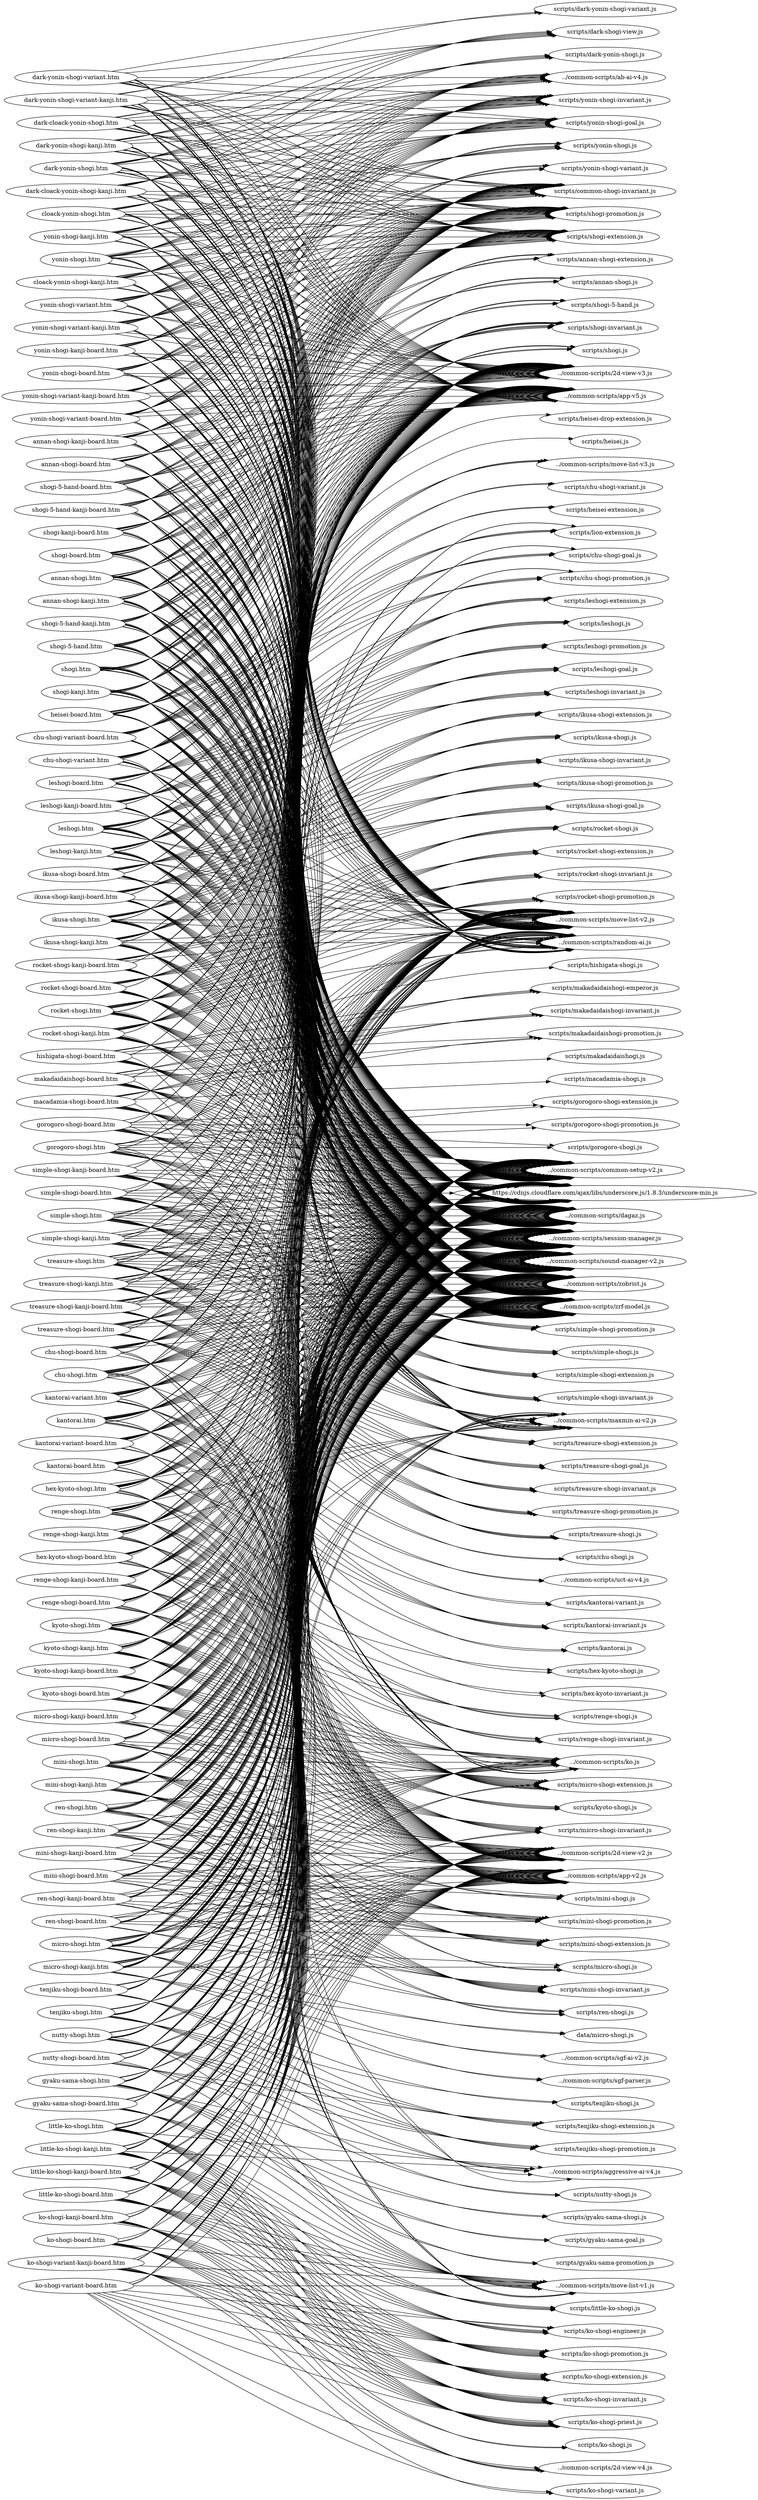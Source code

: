digraph "graph" {
graph[ ranksep=10, rankdir = LR ];
  "annan-shogi-board.htm" -> "../common-scripts/2d-view-v3.js";
  "annan-shogi-board.htm" -> "../common-scripts/app-v5.js";
  "annan-shogi-board.htm" -> "../common-scripts/common-setup-v2.js";
  "annan-shogi-board.htm" -> "../common-scripts/dagaz.js";
  "annan-shogi-board.htm" -> "../common-scripts/ko.js";
  "annan-shogi-board.htm" -> "../common-scripts/move-list-v2.js";
  "annan-shogi-board.htm" -> "../common-scripts/session-manager.js";
  "annan-shogi-board.htm" -> "../common-scripts/sound-manager-v2.js";
  "annan-shogi-board.htm" -> "../common-scripts/zobrist.js";
  "annan-shogi-board.htm" -> "../common-scripts/zrf-model.js";
  "annan-shogi-board.htm" -> "https://cdnjs.cloudflare.com/ajax/libs/underscore.js/1.8.3/underscore-min.js";
  "annan-shogi-board.htm" -> "scripts/annan-shogi-extension.js";
  "annan-shogi-board.htm" -> "scripts/annan-shogi.js";
  "annan-shogi-board.htm" -> "scripts/common-shogi-invariant.js";
  "annan-shogi-board.htm" -> "scripts/shogi-extension.js";
  "annan-shogi-board.htm" -> "scripts/shogi-promotion.js";
  "annan-shogi-kanji-board.htm" -> "../common-scripts/2d-view-v3.js";
  "annan-shogi-kanji-board.htm" -> "../common-scripts/app-v5.js";
  "annan-shogi-kanji-board.htm" -> "../common-scripts/common-setup-v2.js";
  "annan-shogi-kanji-board.htm" -> "../common-scripts/dagaz.js";
  "annan-shogi-kanji-board.htm" -> "../common-scripts/ko.js";
  "annan-shogi-kanji-board.htm" -> "../common-scripts/move-list-v2.js";
  "annan-shogi-kanji-board.htm" -> "../common-scripts/session-manager.js";
  "annan-shogi-kanji-board.htm" -> "../common-scripts/sound-manager-v2.js";
  "annan-shogi-kanji-board.htm" -> "../common-scripts/zobrist.js";
  "annan-shogi-kanji-board.htm" -> "../common-scripts/zrf-model.js";
  "annan-shogi-kanji-board.htm" -> "https://cdnjs.cloudflare.com/ajax/libs/underscore.js/1.8.3/underscore-min.js";
  "annan-shogi-kanji-board.htm" -> "scripts/annan-shogi-extension.js";
  "annan-shogi-kanji-board.htm" -> "scripts/annan-shogi.js";
  "annan-shogi-kanji-board.htm" -> "scripts/common-shogi-invariant.js";
  "annan-shogi-kanji-board.htm" -> "scripts/shogi-extension.js";
  "annan-shogi-kanji-board.htm" -> "scripts/shogi-promotion.js";
  "annan-shogi-kanji.htm" -> "../common-scripts/2d-view-v3.js";
  "annan-shogi-kanji.htm" -> "../common-scripts/app-v5.js";
  "annan-shogi-kanji.htm" -> "../common-scripts/common-setup-v2.js";
  "annan-shogi-kanji.htm" -> "../common-scripts/dagaz.js";
  "annan-shogi-kanji.htm" -> "../common-scripts/ko.js";
  "annan-shogi-kanji.htm" -> "../common-scripts/maxmin-ai-v2.js";
  "annan-shogi-kanji.htm" -> "../common-scripts/move-list-v2.js";
  "annan-shogi-kanji.htm" -> "../common-scripts/random-ai.js";
  "annan-shogi-kanji.htm" -> "../common-scripts/session-manager.js";
  "annan-shogi-kanji.htm" -> "../common-scripts/sound-manager-v2.js";
  "annan-shogi-kanji.htm" -> "../common-scripts/zobrist.js";
  "annan-shogi-kanji.htm" -> "../common-scripts/zrf-model.js";
  "annan-shogi-kanji.htm" -> "https://cdnjs.cloudflare.com/ajax/libs/underscore.js/1.8.3/underscore-min.js";
  "annan-shogi-kanji.htm" -> "scripts/annan-shogi-extension.js";
  "annan-shogi-kanji.htm" -> "scripts/annan-shogi.js";
  "annan-shogi-kanji.htm" -> "scripts/common-shogi-invariant.js";
  "annan-shogi-kanji.htm" -> "scripts/shogi-extension.js";
  "annan-shogi-kanji.htm" -> "scripts/shogi-promotion.js";
  "annan-shogi.htm" -> "../common-scripts/2d-view-v3.js";
  "annan-shogi.htm" -> "../common-scripts/app-v5.js";
  "annan-shogi.htm" -> "../common-scripts/common-setup-v2.js";
  "annan-shogi.htm" -> "../common-scripts/dagaz.js";
  "annan-shogi.htm" -> "../common-scripts/ko.js";
  "annan-shogi.htm" -> "../common-scripts/maxmin-ai-v2.js";
  "annan-shogi.htm" -> "../common-scripts/move-list-v2.js";
  "annan-shogi.htm" -> "../common-scripts/random-ai.js";
  "annan-shogi.htm" -> "../common-scripts/session-manager.js";
  "annan-shogi.htm" -> "../common-scripts/sound-manager-v2.js";
  "annan-shogi.htm" -> "../common-scripts/zobrist.js";
  "annan-shogi.htm" -> "../common-scripts/zrf-model.js";
  "annan-shogi.htm" -> "https://cdnjs.cloudflare.com/ajax/libs/underscore.js/1.8.3/underscore-min.js";
  "annan-shogi.htm" -> "scripts/annan-shogi-extension.js";
  "annan-shogi.htm" -> "scripts/annan-shogi.js";
  "annan-shogi.htm" -> "scripts/common-shogi-invariant.js";
  "annan-shogi.htm" -> "scripts/shogi-extension.js";
  "annan-shogi.htm" -> "scripts/shogi-promotion.js";
  "chu-shogi-board.htm" -> "../common-scripts/2d-view-v2.js";
  "chu-shogi-board.htm" -> "../common-scripts/app-v2.js";
  "chu-shogi-board.htm" -> "../common-scripts/common-setup-v2.js";
  "chu-shogi-board.htm" -> "../common-scripts/dagaz.js";
  "chu-shogi-board.htm" -> "../common-scripts/move-list-v1.js";
  "chu-shogi-board.htm" -> "../common-scripts/session-manager.js";
  "chu-shogi-board.htm" -> "../common-scripts/sound-manager-v2.js";
  "chu-shogi-board.htm" -> "../common-scripts/zobrist.js";
  "chu-shogi-board.htm" -> "../common-scripts/zrf-model.js";
  "chu-shogi-board.htm" -> "https://cdnjs.cloudflare.com/ajax/libs/underscore.js/1.8.3/underscore-min.js";
  "chu-shogi-board.htm" -> "scripts/chu-shogi-goal.js";
  "chu-shogi-board.htm" -> "scripts/chu-shogi-promotion.js";
  "chu-shogi-board.htm" -> "scripts/chu-shogi.js";
  "chu-shogi-board.htm" -> "scripts/lion-extension.js";
  "chu-shogi-variant-board.htm" -> "../common-scripts/2d-view-v3.js";
  "chu-shogi-variant-board.htm" -> "../common-scripts/app-v5.js";
  "chu-shogi-variant-board.htm" -> "../common-scripts/common-setup-v2.js";
  "chu-shogi-variant-board.htm" -> "../common-scripts/dagaz.js";
  "chu-shogi-variant-board.htm" -> "../common-scripts/move-list-v3.js";
  "chu-shogi-variant-board.htm" -> "../common-scripts/session-manager.js";
  "chu-shogi-variant-board.htm" -> "../common-scripts/sound-manager-v2.js";
  "chu-shogi-variant-board.htm" -> "../common-scripts/zobrist.js";
  "chu-shogi-variant-board.htm" -> "../common-scripts/zrf-model.js";
  "chu-shogi-variant-board.htm" -> "https://cdnjs.cloudflare.com/ajax/libs/underscore.js/1.8.3/underscore-min.js";
  "chu-shogi-variant-board.htm" -> "scripts/chu-shogi-goal.js";
  "chu-shogi-variant-board.htm" -> "scripts/chu-shogi-promotion.js";
  "chu-shogi-variant-board.htm" -> "scripts/chu-shogi-variant.js";
  "chu-shogi-variant-board.htm" -> "scripts/heisei-extension.js";
  "chu-shogi-variant-board.htm" -> "scripts/lion-extension.js";
  "chu-shogi-variant.htm" -> "../common-scripts/2d-view-v3.js";
  "chu-shogi-variant.htm" -> "../common-scripts/aggressive-ai-v4.js";
  "chu-shogi-variant.htm" -> "../common-scripts/app-v5.js";
  "chu-shogi-variant.htm" -> "../common-scripts/common-setup-v2.js";
  "chu-shogi-variant.htm" -> "../common-scripts/dagaz.js";
  "chu-shogi-variant.htm" -> "../common-scripts/move-list-v3.js";
  "chu-shogi-variant.htm" -> "../common-scripts/random-ai.js";
  "chu-shogi-variant.htm" -> "../common-scripts/session-manager.js";
  "chu-shogi-variant.htm" -> "../common-scripts/sound-manager-v2.js";
  "chu-shogi-variant.htm" -> "../common-scripts/zobrist.js";
  "chu-shogi-variant.htm" -> "../common-scripts/zrf-model.js";
  "chu-shogi-variant.htm" -> "https://cdnjs.cloudflare.com/ajax/libs/underscore.js/1.8.3/underscore-min.js";
  "chu-shogi-variant.htm" -> "scripts/chu-shogi-goal.js";
  "chu-shogi-variant.htm" -> "scripts/chu-shogi-promotion.js";
  "chu-shogi-variant.htm" -> "scripts/chu-shogi-variant.js";
  "chu-shogi-variant.htm" -> "scripts/heisei-extension.js";
  "chu-shogi-variant.htm" -> "scripts/lion-extension.js";
  "chu-shogi.htm" -> "../common-scripts/2d-view-v2.js";
  "chu-shogi.htm" -> "../common-scripts/aggressive-ai-v4.js";
  "chu-shogi.htm" -> "../common-scripts/app-v2.js";
  "chu-shogi.htm" -> "../common-scripts/common-setup-v2.js";
  "chu-shogi.htm" -> "../common-scripts/dagaz.js";
  "chu-shogi.htm" -> "../common-scripts/move-list-v1.js";
  "chu-shogi.htm" -> "../common-scripts/random-ai.js";
  "chu-shogi.htm" -> "../common-scripts/session-manager.js";
  "chu-shogi.htm" -> "../common-scripts/sound-manager-v2.js";
  "chu-shogi.htm" -> "../common-scripts/zobrist.js";
  "chu-shogi.htm" -> "../common-scripts/zrf-model.js";
  "chu-shogi.htm" -> "https://cdnjs.cloudflare.com/ajax/libs/underscore.js/1.8.3/underscore-min.js";
  "chu-shogi.htm" -> "scripts/chu-shogi-goal.js";
  "chu-shogi.htm" -> "scripts/chu-shogi-promotion.js";
  "chu-shogi.htm" -> "scripts/chu-shogi.js";
  "chu-shogi.htm" -> "scripts/lion-extension.js";
  "cloack-yonin-shogi-kanji.htm" -> "../common-scripts/2d-view-v3.js";
  "cloack-yonin-shogi-kanji.htm" -> "../common-scripts/ab-ai-v4.js";
  "cloack-yonin-shogi-kanji.htm" -> "../common-scripts/app-v5.js";
  "cloack-yonin-shogi-kanji.htm" -> "../common-scripts/common-setup-v2.js";
  "cloack-yonin-shogi-kanji.htm" -> "../common-scripts/dagaz.js";
  "cloack-yonin-shogi-kanji.htm" -> "../common-scripts/move-list-v2.js";
  "cloack-yonin-shogi-kanji.htm" -> "../common-scripts/random-ai.js";
  "cloack-yonin-shogi-kanji.htm" -> "../common-scripts/session-manager.js";
  "cloack-yonin-shogi-kanji.htm" -> "../common-scripts/sound-manager-v2.js";
  "cloack-yonin-shogi-kanji.htm" -> "../common-scripts/zobrist.js";
  "cloack-yonin-shogi-kanji.htm" -> "../common-scripts/zrf-model.js";
  "cloack-yonin-shogi-kanji.htm" -> "https://cdnjs.cloudflare.com/ajax/libs/underscore.js/1.8.3/underscore-min.js";
  "cloack-yonin-shogi-kanji.htm" -> "scripts/common-shogi-invariant.js";
  "cloack-yonin-shogi-kanji.htm" -> "scripts/shogi-extension.js";
  "cloack-yonin-shogi-kanji.htm" -> "scripts/shogi-promotion.js";
  "cloack-yonin-shogi-kanji.htm" -> "scripts/yonin-shogi-goal.js";
  "cloack-yonin-shogi-kanji.htm" -> "scripts/yonin-shogi-invariant.js";
  "cloack-yonin-shogi-kanji.htm" -> "scripts/yonin-shogi.js";
  "cloack-yonin-shogi.htm" -> "../common-scripts/2d-view-v3.js";
  "cloack-yonin-shogi.htm" -> "../common-scripts/ab-ai-v4.js";
  "cloack-yonin-shogi.htm" -> "../common-scripts/app-v5.js";
  "cloack-yonin-shogi.htm" -> "../common-scripts/common-setup-v2.js";
  "cloack-yonin-shogi.htm" -> "../common-scripts/dagaz.js";
  "cloack-yonin-shogi.htm" -> "../common-scripts/move-list-v2.js";
  "cloack-yonin-shogi.htm" -> "../common-scripts/random-ai.js";
  "cloack-yonin-shogi.htm" -> "../common-scripts/session-manager.js";
  "cloack-yonin-shogi.htm" -> "../common-scripts/sound-manager-v2.js";
  "cloack-yonin-shogi.htm" -> "../common-scripts/zobrist.js";
  "cloack-yonin-shogi.htm" -> "../common-scripts/zrf-model.js";
  "cloack-yonin-shogi.htm" -> "https://cdnjs.cloudflare.com/ajax/libs/underscore.js/1.8.3/underscore-min.js";
  "cloack-yonin-shogi.htm" -> "scripts/common-shogi-invariant.js";
  "cloack-yonin-shogi.htm" -> "scripts/shogi-extension.js";
  "cloack-yonin-shogi.htm" -> "scripts/shogi-promotion.js";
  "cloack-yonin-shogi.htm" -> "scripts/yonin-shogi-goal.js";
  "cloack-yonin-shogi.htm" -> "scripts/yonin-shogi-invariant.js";
  "cloack-yonin-shogi.htm" -> "scripts/yonin-shogi.js";
  "dark-cloack-yonin-shogi-kanji.htm" -> "../common-scripts/2d-view-v3.js";
  "dark-cloack-yonin-shogi-kanji.htm" -> "../common-scripts/ab-ai-v4.js";
  "dark-cloack-yonin-shogi-kanji.htm" -> "../common-scripts/app-v5.js";
  "dark-cloack-yonin-shogi-kanji.htm" -> "../common-scripts/common-setup-v2.js";
  "dark-cloack-yonin-shogi-kanji.htm" -> "../common-scripts/dagaz.js";
  "dark-cloack-yonin-shogi-kanji.htm" -> "../common-scripts/move-list-v2.js";
  "dark-cloack-yonin-shogi-kanji.htm" -> "../common-scripts/random-ai.js";
  "dark-cloack-yonin-shogi-kanji.htm" -> "../common-scripts/session-manager.js";
  "dark-cloack-yonin-shogi-kanji.htm" -> "../common-scripts/sound-manager-v2.js";
  "dark-cloack-yonin-shogi-kanji.htm" -> "../common-scripts/zobrist.js";
  "dark-cloack-yonin-shogi-kanji.htm" -> "../common-scripts/zrf-model.js";
  "dark-cloack-yonin-shogi-kanji.htm" -> "https://cdnjs.cloudflare.com/ajax/libs/underscore.js/1.8.3/underscore-min.js";
  "dark-cloack-yonin-shogi-kanji.htm" -> "scripts/common-shogi-invariant.js";
  "dark-cloack-yonin-shogi-kanji.htm" -> "scripts/dark-shogi-view.js";
  "dark-cloack-yonin-shogi-kanji.htm" -> "scripts/dark-yonin-shogi.js";
  "dark-cloack-yonin-shogi-kanji.htm" -> "scripts/shogi-extension.js";
  "dark-cloack-yonin-shogi-kanji.htm" -> "scripts/shogi-promotion.js";
  "dark-cloack-yonin-shogi-kanji.htm" -> "scripts/yonin-shogi-goal.js";
  "dark-cloack-yonin-shogi-kanji.htm" -> "scripts/yonin-shogi-invariant.js";
  "dark-cloack-yonin-shogi.htm" -> "../common-scripts/2d-view-v3.js";
  "dark-cloack-yonin-shogi.htm" -> "../common-scripts/ab-ai-v4.js";
  "dark-cloack-yonin-shogi.htm" -> "../common-scripts/app-v5.js";
  "dark-cloack-yonin-shogi.htm" -> "../common-scripts/common-setup-v2.js";
  "dark-cloack-yonin-shogi.htm" -> "../common-scripts/dagaz.js";
  "dark-cloack-yonin-shogi.htm" -> "../common-scripts/move-list-v2.js";
  "dark-cloack-yonin-shogi.htm" -> "../common-scripts/random-ai.js";
  "dark-cloack-yonin-shogi.htm" -> "../common-scripts/session-manager.js";
  "dark-cloack-yonin-shogi.htm" -> "../common-scripts/sound-manager-v2.js";
  "dark-cloack-yonin-shogi.htm" -> "../common-scripts/zobrist.js";
  "dark-cloack-yonin-shogi.htm" -> "../common-scripts/zrf-model.js";
  "dark-cloack-yonin-shogi.htm" -> "https://cdnjs.cloudflare.com/ajax/libs/underscore.js/1.8.3/underscore-min.js";
  "dark-cloack-yonin-shogi.htm" -> "scripts/common-shogi-invariant.js";
  "dark-cloack-yonin-shogi.htm" -> "scripts/dark-shogi-view.js";
  "dark-cloack-yonin-shogi.htm" -> "scripts/dark-yonin-shogi.js";
  "dark-cloack-yonin-shogi.htm" -> "scripts/shogi-extension.js";
  "dark-cloack-yonin-shogi.htm" -> "scripts/shogi-promotion.js";
  "dark-cloack-yonin-shogi.htm" -> "scripts/yonin-shogi-goal.js";
  "dark-cloack-yonin-shogi.htm" -> "scripts/yonin-shogi-invariant.js";
  "dark-yonin-shogi-kanji.htm" -> "../common-scripts/2d-view-v3.js";
  "dark-yonin-shogi-kanji.htm" -> "../common-scripts/ab-ai-v4.js";
  "dark-yonin-shogi-kanji.htm" -> "../common-scripts/app-v5.js";
  "dark-yonin-shogi-kanji.htm" -> "../common-scripts/common-setup-v2.js";
  "dark-yonin-shogi-kanji.htm" -> "../common-scripts/dagaz.js";
  "dark-yonin-shogi-kanji.htm" -> "../common-scripts/move-list-v2.js";
  "dark-yonin-shogi-kanji.htm" -> "../common-scripts/random-ai.js";
  "dark-yonin-shogi-kanji.htm" -> "../common-scripts/session-manager.js";
  "dark-yonin-shogi-kanji.htm" -> "../common-scripts/sound-manager-v2.js";
  "dark-yonin-shogi-kanji.htm" -> "../common-scripts/zobrist.js";
  "dark-yonin-shogi-kanji.htm" -> "../common-scripts/zrf-model.js";
  "dark-yonin-shogi-kanji.htm" -> "https://cdnjs.cloudflare.com/ajax/libs/underscore.js/1.8.3/underscore-min.js";
  "dark-yonin-shogi-kanji.htm" -> "scripts/common-shogi-invariant.js";
  "dark-yonin-shogi-kanji.htm" -> "scripts/dark-shogi-view.js";
  "dark-yonin-shogi-kanji.htm" -> "scripts/dark-yonin-shogi.js";
  "dark-yonin-shogi-kanji.htm" -> "scripts/shogi-extension.js";
  "dark-yonin-shogi-kanji.htm" -> "scripts/shogi-promotion.js";
  "dark-yonin-shogi-kanji.htm" -> "scripts/yonin-shogi-goal.js";
  "dark-yonin-shogi-kanji.htm" -> "scripts/yonin-shogi-invariant.js";
  "dark-yonin-shogi-variant-kanji.htm" -> "../common-scripts/2d-view-v3.js";
  "dark-yonin-shogi-variant-kanji.htm" -> "../common-scripts/ab-ai-v4.js";
  "dark-yonin-shogi-variant-kanji.htm" -> "../common-scripts/app-v5.js";
  "dark-yonin-shogi-variant-kanji.htm" -> "../common-scripts/common-setup-v2.js";
  "dark-yonin-shogi-variant-kanji.htm" -> "../common-scripts/dagaz.js";
  "dark-yonin-shogi-variant-kanji.htm" -> "../common-scripts/move-list-v2.js";
  "dark-yonin-shogi-variant-kanji.htm" -> "../common-scripts/random-ai.js";
  "dark-yonin-shogi-variant-kanji.htm" -> "../common-scripts/session-manager.js";
  "dark-yonin-shogi-variant-kanji.htm" -> "../common-scripts/sound-manager-v2.js";
  "dark-yonin-shogi-variant-kanji.htm" -> "../common-scripts/zobrist.js";
  "dark-yonin-shogi-variant-kanji.htm" -> "../common-scripts/zrf-model.js";
  "dark-yonin-shogi-variant-kanji.htm" -> "https://cdnjs.cloudflare.com/ajax/libs/underscore.js/1.8.3/underscore-min.js";
  "dark-yonin-shogi-variant-kanji.htm" -> "scripts/common-shogi-invariant.js";
  "dark-yonin-shogi-variant-kanji.htm" -> "scripts/dark-shogi-view.js";
  "dark-yonin-shogi-variant-kanji.htm" -> "scripts/dark-yonin-shogi-variant.js";
  "dark-yonin-shogi-variant-kanji.htm" -> "scripts/shogi-extension.js";
  "dark-yonin-shogi-variant-kanji.htm" -> "scripts/shogi-promotion.js";
  "dark-yonin-shogi-variant-kanji.htm" -> "scripts/yonin-shogi-goal.js";
  "dark-yonin-shogi-variant-kanji.htm" -> "scripts/yonin-shogi-invariant.js";
  "dark-yonin-shogi-variant.htm" -> "../common-scripts/2d-view-v3.js";
  "dark-yonin-shogi-variant.htm" -> "../common-scripts/ab-ai-v4.js";
  "dark-yonin-shogi-variant.htm" -> "../common-scripts/app-v5.js";
  "dark-yonin-shogi-variant.htm" -> "../common-scripts/common-setup-v2.js";
  "dark-yonin-shogi-variant.htm" -> "../common-scripts/dagaz.js";
  "dark-yonin-shogi-variant.htm" -> "../common-scripts/move-list-v2.js";
  "dark-yonin-shogi-variant.htm" -> "../common-scripts/random-ai.js";
  "dark-yonin-shogi-variant.htm" -> "../common-scripts/session-manager.js";
  "dark-yonin-shogi-variant.htm" -> "../common-scripts/sound-manager-v2.js";
  "dark-yonin-shogi-variant.htm" -> "../common-scripts/zobrist.js";
  "dark-yonin-shogi-variant.htm" -> "../common-scripts/zrf-model.js";
  "dark-yonin-shogi-variant.htm" -> "https://cdnjs.cloudflare.com/ajax/libs/underscore.js/1.8.3/underscore-min.js";
  "dark-yonin-shogi-variant.htm" -> "scripts/common-shogi-invariant.js";
  "dark-yonin-shogi-variant.htm" -> "scripts/dark-shogi-view.js";
  "dark-yonin-shogi-variant.htm" -> "scripts/dark-yonin-shogi-variant.js";
  "dark-yonin-shogi-variant.htm" -> "scripts/shogi-extension.js";
  "dark-yonin-shogi-variant.htm" -> "scripts/shogi-promotion.js";
  "dark-yonin-shogi-variant.htm" -> "scripts/yonin-shogi-goal.js";
  "dark-yonin-shogi-variant.htm" -> "scripts/yonin-shogi-invariant.js";
  "dark-yonin-shogi.htm" -> "../common-scripts/2d-view-v3.js";
  "dark-yonin-shogi.htm" -> "../common-scripts/ab-ai-v4.js";
  "dark-yonin-shogi.htm" -> "../common-scripts/app-v5.js";
  "dark-yonin-shogi.htm" -> "../common-scripts/common-setup-v2.js";
  "dark-yonin-shogi.htm" -> "../common-scripts/dagaz.js";
  "dark-yonin-shogi.htm" -> "../common-scripts/move-list-v2.js";
  "dark-yonin-shogi.htm" -> "../common-scripts/random-ai.js";
  "dark-yonin-shogi.htm" -> "../common-scripts/session-manager.js";
  "dark-yonin-shogi.htm" -> "../common-scripts/sound-manager-v2.js";
  "dark-yonin-shogi.htm" -> "../common-scripts/zobrist.js";
  "dark-yonin-shogi.htm" -> "../common-scripts/zrf-model.js";
  "dark-yonin-shogi.htm" -> "https://cdnjs.cloudflare.com/ajax/libs/underscore.js/1.8.3/underscore-min.js";
  "dark-yonin-shogi.htm" -> "scripts/common-shogi-invariant.js";
  "dark-yonin-shogi.htm" -> "scripts/dark-shogi-view.js";
  "dark-yonin-shogi.htm" -> "scripts/dark-yonin-shogi.js";
  "dark-yonin-shogi.htm" -> "scripts/shogi-extension.js";
  "dark-yonin-shogi.htm" -> "scripts/shogi-promotion.js";
  "dark-yonin-shogi.htm" -> "scripts/yonin-shogi-goal.js";
  "dark-yonin-shogi.htm" -> "scripts/yonin-shogi-invariant.js";
  "gorogoro-shogi-board.htm" -> "../common-scripts/2d-view-v3.js";
  "gorogoro-shogi-board.htm" -> "../common-scripts/app-v5.js";
  "gorogoro-shogi-board.htm" -> "../common-scripts/common-setup-v2.js";
  "gorogoro-shogi-board.htm" -> "../common-scripts/dagaz.js";
  "gorogoro-shogi-board.htm" -> "../common-scripts/ko.js";
  "gorogoro-shogi-board.htm" -> "../common-scripts/move-list-v2.js";
  "gorogoro-shogi-board.htm" -> "../common-scripts/session-manager.js";
  "gorogoro-shogi-board.htm" -> "../common-scripts/sound-manager-v2.js";
  "gorogoro-shogi-board.htm" -> "../common-scripts/zobrist.js";
  "gorogoro-shogi-board.htm" -> "../common-scripts/zrf-model.js";
  "gorogoro-shogi-board.htm" -> "https://cdnjs.cloudflare.com/ajax/libs/underscore.js/1.8.3/underscore-min.js";
  "gorogoro-shogi-board.htm" -> "scripts/gorogoro-shogi-extension.js";
  "gorogoro-shogi-board.htm" -> "scripts/gorogoro-shogi-promotion.js";
  "gorogoro-shogi-board.htm" -> "scripts/gorogoro-shogi.js";
  "gorogoro-shogi.htm" -> "../common-scripts/2d-view-v3.js";
  "gorogoro-shogi.htm" -> "../common-scripts/app-v5.js";
  "gorogoro-shogi.htm" -> "../common-scripts/common-setup-v2.js";
  "gorogoro-shogi.htm" -> "../common-scripts/dagaz.js";
  "gorogoro-shogi.htm" -> "../common-scripts/ko.js";
  "gorogoro-shogi.htm" -> "../common-scripts/maxmin-ai-v2.js";
  "gorogoro-shogi.htm" -> "../common-scripts/move-list-v2.js";
  "gorogoro-shogi.htm" -> "../common-scripts/random-ai.js";
  "gorogoro-shogi.htm" -> "../common-scripts/session-manager.js";
  "gorogoro-shogi.htm" -> "../common-scripts/sound-manager-v2.js";
  "gorogoro-shogi.htm" -> "../common-scripts/zobrist.js";
  "gorogoro-shogi.htm" -> "../common-scripts/zrf-model.js";
  "gorogoro-shogi.htm" -> "https://cdnjs.cloudflare.com/ajax/libs/underscore.js/1.8.3/underscore-min.js";
  "gorogoro-shogi.htm" -> "scripts/gorogoro-shogi-extension.js";
  "gorogoro-shogi.htm" -> "scripts/gorogoro-shogi-promotion.js";
  "gorogoro-shogi.htm" -> "scripts/gorogoro-shogi.js";
  "gyaku-sama-shogi-board.htm" -> "../common-scripts/2d-view-v2.js";
  "gyaku-sama-shogi-board.htm" -> "../common-scripts/app-v2.js";
  "gyaku-sama-shogi-board.htm" -> "../common-scripts/common-setup-v2.js";
  "gyaku-sama-shogi-board.htm" -> "../common-scripts/dagaz.js";
  "gyaku-sama-shogi-board.htm" -> "../common-scripts/move-list-v1.js";
  "gyaku-sama-shogi-board.htm" -> "../common-scripts/session-manager.js";
  "gyaku-sama-shogi-board.htm" -> "../common-scripts/sound-manager-v2.js";
  "gyaku-sama-shogi-board.htm" -> "../common-scripts/zobrist.js";
  "gyaku-sama-shogi-board.htm" -> "../common-scripts/zrf-model.js";
  "gyaku-sama-shogi-board.htm" -> "https://cdnjs.cloudflare.com/ajax/libs/underscore.js/1.8.3/underscore-min.js";
  "gyaku-sama-shogi-board.htm" -> "scripts/gyaku-sama-goal.js";
  "gyaku-sama-shogi-board.htm" -> "scripts/gyaku-sama-promotion.js";
  "gyaku-sama-shogi-board.htm" -> "scripts/gyaku-sama-shogi.js";
  "gyaku-sama-shogi.htm" -> "../common-scripts/2d-view-v2.js";
  "gyaku-sama-shogi.htm" -> "../common-scripts/aggressive-ai-v4.js";
  "gyaku-sama-shogi.htm" -> "../common-scripts/app-v2.js";
  "gyaku-sama-shogi.htm" -> "../common-scripts/common-setup-v2.js";
  "gyaku-sama-shogi.htm" -> "../common-scripts/dagaz.js";
  "gyaku-sama-shogi.htm" -> "../common-scripts/move-list-v1.js";
  "gyaku-sama-shogi.htm" -> "../common-scripts/random-ai.js";
  "gyaku-sama-shogi.htm" -> "../common-scripts/session-manager.js";
  "gyaku-sama-shogi.htm" -> "../common-scripts/sound-manager-v2.js";
  "gyaku-sama-shogi.htm" -> "../common-scripts/zobrist.js";
  "gyaku-sama-shogi.htm" -> "../common-scripts/zrf-model.js";
  "gyaku-sama-shogi.htm" -> "https://cdnjs.cloudflare.com/ajax/libs/underscore.js/1.8.3/underscore-min.js";
  "gyaku-sama-shogi.htm" -> "scripts/gyaku-sama-goal.js";
  "gyaku-sama-shogi.htm" -> "scripts/gyaku-sama-promotion.js";
  "gyaku-sama-shogi.htm" -> "scripts/gyaku-sama-shogi.js";
  "heisei-board.htm" -> "../common-scripts/2d-view-v3.js";
  "heisei-board.htm" -> "../common-scripts/app-v5.js";
  "heisei-board.htm" -> "../common-scripts/common-setup-v2.js";
  "heisei-board.htm" -> "../common-scripts/dagaz.js";
  "heisei-board.htm" -> "../common-scripts/move-list-v3.js";
  "heisei-board.htm" -> "../common-scripts/session-manager.js";
  "heisei-board.htm" -> "../common-scripts/sound-manager-v2.js";
  "heisei-board.htm" -> "../common-scripts/zobrist.js";
  "heisei-board.htm" -> "../common-scripts/zrf-model.js";
  "heisei-board.htm" -> "https://cdnjs.cloudflare.com/ajax/libs/underscore.js/1.8.3/underscore-min.js";
  "heisei-board.htm" -> "scripts/chu-shogi-goal.js";
  "heisei-board.htm" -> "scripts/chu-shogi-promotion.js";
  "heisei-board.htm" -> "scripts/heisei-drop-extension.js";
  "heisei-board.htm" -> "scripts/heisei.js";
  "heisei-board.htm" -> "scripts/lion-extension.js";
  "hex-kyoto-shogi-board.htm" -> "../common-scripts/2d-view-v2.js";
  "hex-kyoto-shogi-board.htm" -> "../common-scripts/app-v2.js";
  "hex-kyoto-shogi-board.htm" -> "../common-scripts/common-setup-v2.js";
  "hex-kyoto-shogi-board.htm" -> "../common-scripts/dagaz.js";
  "hex-kyoto-shogi-board.htm" -> "../common-scripts/move-list-v2.js";
  "hex-kyoto-shogi-board.htm" -> "../common-scripts/session-manager.js";
  "hex-kyoto-shogi-board.htm" -> "../common-scripts/sound-manager-v2.js";
  "hex-kyoto-shogi-board.htm" -> "../common-scripts/zobrist.js";
  "hex-kyoto-shogi-board.htm" -> "../common-scripts/zrf-model.js";
  "hex-kyoto-shogi-board.htm" -> "https://cdnjs.cloudflare.com/ajax/libs/underscore.js/1.8.3/underscore-min.js";
  "hex-kyoto-shogi-board.htm" -> "scripts/hex-kyoto-invariant.js";
  "hex-kyoto-shogi-board.htm" -> "scripts/hex-kyoto-shogi.js";
  "hex-kyoto-shogi-board.htm" -> "scripts/micro-shogi-extension.js";
  "hex-kyoto-shogi.htm" -> "../common-scripts/2d-view-v2.js";
  "hex-kyoto-shogi.htm" -> "../common-scripts/app-v2.js";
  "hex-kyoto-shogi.htm" -> "../common-scripts/common-setup-v2.js";
  "hex-kyoto-shogi.htm" -> "../common-scripts/dagaz.js";
  "hex-kyoto-shogi.htm" -> "../common-scripts/maxmin-ai-v2.js";
  "hex-kyoto-shogi.htm" -> "../common-scripts/move-list-v2.js";
  "hex-kyoto-shogi.htm" -> "../common-scripts/random-ai.js";
  "hex-kyoto-shogi.htm" -> "../common-scripts/session-manager.js";
  "hex-kyoto-shogi.htm" -> "../common-scripts/sound-manager-v2.js";
  "hex-kyoto-shogi.htm" -> "../common-scripts/zobrist.js";
  "hex-kyoto-shogi.htm" -> "../common-scripts/zrf-model.js";
  "hex-kyoto-shogi.htm" -> "https://cdnjs.cloudflare.com/ajax/libs/underscore.js/1.8.3/underscore-min.js";
  "hex-kyoto-shogi.htm" -> "scripts/hex-kyoto-invariant.js";
  "hex-kyoto-shogi.htm" -> "scripts/hex-kyoto-shogi.js";
  "hex-kyoto-shogi.htm" -> "scripts/micro-shogi-extension.js";
  "hishigata-shogi-board.htm" -> "../common-scripts/2d-view-v3.js";
  "hishigata-shogi-board.htm" -> "../common-scripts/app-v5.js";
  "hishigata-shogi-board.htm" -> "../common-scripts/common-setup-v2.js";
  "hishigata-shogi-board.htm" -> "../common-scripts/dagaz.js";
  "hishigata-shogi-board.htm" -> "../common-scripts/move-list-v1.js";
  "hishigata-shogi-board.htm" -> "../common-scripts/session-manager.js";
  "hishigata-shogi-board.htm" -> "../common-scripts/sound-manager-v2.js";
  "hishigata-shogi-board.htm" -> "../common-scripts/zobrist.js";
  "hishigata-shogi-board.htm" -> "../common-scripts/zrf-model.js";
  "hishigata-shogi-board.htm" -> "https://cdnjs.cloudflare.com/ajax/libs/underscore.js/1.8.3/underscore-min.js";
  "hishigata-shogi-board.htm" -> "scripts/hishigata-shogi.js";
  "hishigata-shogi-board.htm" -> "scripts/makadaidaishogi-emperor.js";
  "hishigata-shogi-board.htm" -> "scripts/makadaidaishogi-invariant.js";
  "hishigata-shogi-board.htm" -> "scripts/makadaidaishogi-promotion.js";
  "ikusa-shogi-board.htm" -> "../common-scripts/2d-view-v3.js";
  "ikusa-shogi-board.htm" -> "../common-scripts/app-v5.js";
  "ikusa-shogi-board.htm" -> "../common-scripts/common-setup-v2.js";
  "ikusa-shogi-board.htm" -> "../common-scripts/dagaz.js";
  "ikusa-shogi-board.htm" -> "../common-scripts/move-list-v2.js";
  "ikusa-shogi-board.htm" -> "../common-scripts/session-manager.js";
  "ikusa-shogi-board.htm" -> "../common-scripts/sound-manager-v2.js";
  "ikusa-shogi-board.htm" -> "../common-scripts/zobrist.js";
  "ikusa-shogi-board.htm" -> "../common-scripts/zrf-model.js";
  "ikusa-shogi-board.htm" -> "https://cdnjs.cloudflare.com/ajax/libs/underscore.js/1.8.3/underscore-min.js";
  "ikusa-shogi-board.htm" -> "scripts/ikusa-shogi-extension.js";
  "ikusa-shogi-board.htm" -> "scripts/ikusa-shogi-goal.js";
  "ikusa-shogi-board.htm" -> "scripts/ikusa-shogi-invariant.js";
  "ikusa-shogi-board.htm" -> "scripts/ikusa-shogi-promotion.js";
  "ikusa-shogi-board.htm" -> "scripts/ikusa-shogi.js";
  "ikusa-shogi-kanji-board.htm" -> "../common-scripts/2d-view-v3.js";
  "ikusa-shogi-kanji-board.htm" -> "../common-scripts/app-v5.js";
  "ikusa-shogi-kanji-board.htm" -> "../common-scripts/common-setup-v2.js";
  "ikusa-shogi-kanji-board.htm" -> "../common-scripts/dagaz.js";
  "ikusa-shogi-kanji-board.htm" -> "../common-scripts/move-list-v2.js";
  "ikusa-shogi-kanji-board.htm" -> "../common-scripts/session-manager.js";
  "ikusa-shogi-kanji-board.htm" -> "../common-scripts/sound-manager-v2.js";
  "ikusa-shogi-kanji-board.htm" -> "../common-scripts/zobrist.js";
  "ikusa-shogi-kanji-board.htm" -> "../common-scripts/zrf-model.js";
  "ikusa-shogi-kanji-board.htm" -> "https://cdnjs.cloudflare.com/ajax/libs/underscore.js/1.8.3/underscore-min.js";
  "ikusa-shogi-kanji-board.htm" -> "scripts/ikusa-shogi-extension.js";
  "ikusa-shogi-kanji-board.htm" -> "scripts/ikusa-shogi-goal.js";
  "ikusa-shogi-kanji-board.htm" -> "scripts/ikusa-shogi-invariant.js";
  "ikusa-shogi-kanji-board.htm" -> "scripts/ikusa-shogi-promotion.js";
  "ikusa-shogi-kanji-board.htm" -> "scripts/ikusa-shogi.js";
  "ikusa-shogi-kanji.htm" -> "../common-scripts/2d-view-v3.js";
  "ikusa-shogi-kanji.htm" -> "../common-scripts/app-v5.js";
  "ikusa-shogi-kanji.htm" -> "../common-scripts/common-setup-v2.js";
  "ikusa-shogi-kanji.htm" -> "../common-scripts/dagaz.js";
  "ikusa-shogi-kanji.htm" -> "../common-scripts/maxmin-ai-v2.js";
  "ikusa-shogi-kanji.htm" -> "../common-scripts/move-list-v2.js";
  "ikusa-shogi-kanji.htm" -> "../common-scripts/random-ai.js";
  "ikusa-shogi-kanji.htm" -> "../common-scripts/session-manager.js";
  "ikusa-shogi-kanji.htm" -> "../common-scripts/sound-manager-v2.js";
  "ikusa-shogi-kanji.htm" -> "../common-scripts/zobrist.js";
  "ikusa-shogi-kanji.htm" -> "../common-scripts/zrf-model.js";
  "ikusa-shogi-kanji.htm" -> "https://cdnjs.cloudflare.com/ajax/libs/underscore.js/1.8.3/underscore-min.js";
  "ikusa-shogi-kanji.htm" -> "scripts/ikusa-shogi-extension.js";
  "ikusa-shogi-kanji.htm" -> "scripts/ikusa-shogi-goal.js";
  "ikusa-shogi-kanji.htm" -> "scripts/ikusa-shogi-invariant.js";
  "ikusa-shogi-kanji.htm" -> "scripts/ikusa-shogi-promotion.js";
  "ikusa-shogi-kanji.htm" -> "scripts/ikusa-shogi.js";
  "ikusa-shogi.htm" -> "../common-scripts/2d-view-v3.js";
  "ikusa-shogi.htm" -> "../common-scripts/app-v5.js";
  "ikusa-shogi.htm" -> "../common-scripts/common-setup-v2.js";
  "ikusa-shogi.htm" -> "../common-scripts/dagaz.js";
  "ikusa-shogi.htm" -> "../common-scripts/maxmin-ai-v2.js";
  "ikusa-shogi.htm" -> "../common-scripts/move-list-v2.js";
  "ikusa-shogi.htm" -> "../common-scripts/random-ai.js";
  "ikusa-shogi.htm" -> "../common-scripts/session-manager.js";
  "ikusa-shogi.htm" -> "../common-scripts/sound-manager-v2.js";
  "ikusa-shogi.htm" -> "../common-scripts/zobrist.js";
  "ikusa-shogi.htm" -> "../common-scripts/zrf-model.js";
  "ikusa-shogi.htm" -> "https://cdnjs.cloudflare.com/ajax/libs/underscore.js/1.8.3/underscore-min.js";
  "ikusa-shogi.htm" -> "scripts/ikusa-shogi-extension.js";
  "ikusa-shogi.htm" -> "scripts/ikusa-shogi-goal.js";
  "ikusa-shogi.htm" -> "scripts/ikusa-shogi-invariant.js";
  "ikusa-shogi.htm" -> "scripts/ikusa-shogi-promotion.js";
  "ikusa-shogi.htm" -> "scripts/ikusa-shogi.js";
  "kantorai-board.htm" -> "../common-scripts/2d-view-v2.js";
  "kantorai-board.htm" -> "../common-scripts/app-v2.js";
  "kantorai-board.htm" -> "../common-scripts/common-setup-v2.js";
  "kantorai-board.htm" -> "../common-scripts/dagaz.js";
  "kantorai-board.htm" -> "../common-scripts/move-list-v2.js";
  "kantorai-board.htm" -> "../common-scripts/session-manager.js";
  "kantorai-board.htm" -> "../common-scripts/sound-manager-v2.js";
  "kantorai-board.htm" -> "../common-scripts/zobrist.js";
  "kantorai-board.htm" -> "../common-scripts/zrf-model.js";
  "kantorai-board.htm" -> "https://cdnjs.cloudflare.com/ajax/libs/underscore.js/1.8.3/underscore-min.js";
  "kantorai-board.htm" -> "scripts/kantorai-invariant.js";
  "kantorai-board.htm" -> "scripts/kantorai.js";
  "kantorai-variant-board.htm" -> "../common-scripts/2d-view-v2.js";
  "kantorai-variant-board.htm" -> "../common-scripts/app-v2.js";
  "kantorai-variant-board.htm" -> "../common-scripts/common-setup-v2.js";
  "kantorai-variant-board.htm" -> "../common-scripts/dagaz.js";
  "kantorai-variant-board.htm" -> "../common-scripts/move-list-v2.js";
  "kantorai-variant-board.htm" -> "../common-scripts/session-manager.js";
  "kantorai-variant-board.htm" -> "../common-scripts/sound-manager-v2.js";
  "kantorai-variant-board.htm" -> "../common-scripts/zobrist.js";
  "kantorai-variant-board.htm" -> "../common-scripts/zrf-model.js";
  "kantorai-variant-board.htm" -> "https://cdnjs.cloudflare.com/ajax/libs/underscore.js/1.8.3/underscore-min.js";
  "kantorai-variant-board.htm" -> "scripts/kantorai-invariant.js";
  "kantorai-variant-board.htm" -> "scripts/kantorai-variant.js";
  "kantorai-variant.htm" -> "../common-scripts/2d-view-v2.js";
  "kantorai-variant.htm" -> "../common-scripts/app-v2.js";
  "kantorai-variant.htm" -> "../common-scripts/common-setup-v2.js";
  "kantorai-variant.htm" -> "../common-scripts/dagaz.js";
  "kantorai-variant.htm" -> "../common-scripts/move-list-v2.js";
  "kantorai-variant.htm" -> "../common-scripts/random-ai.js";
  "kantorai-variant.htm" -> "../common-scripts/session-manager.js";
  "kantorai-variant.htm" -> "../common-scripts/sound-manager-v2.js";
  "kantorai-variant.htm" -> "../common-scripts/uct-ai-v4.js";
  "kantorai-variant.htm" -> "../common-scripts/zobrist.js";
  "kantorai-variant.htm" -> "../common-scripts/zrf-model.js";
  "kantorai-variant.htm" -> "https://cdnjs.cloudflare.com/ajax/libs/underscore.js/1.8.3/underscore-min.js";
  "kantorai-variant.htm" -> "scripts/kantorai-invariant.js";
  "kantorai-variant.htm" -> "scripts/kantorai-variant.js";
  "kantorai.htm" -> "../common-scripts/2d-view-v2.js";
  "kantorai.htm" -> "../common-scripts/app-v2.js";
  "kantorai.htm" -> "../common-scripts/common-setup-v2.js";
  "kantorai.htm" -> "../common-scripts/dagaz.js";
  "kantorai.htm" -> "../common-scripts/move-list-v2.js";
  "kantorai.htm" -> "../common-scripts/random-ai.js";
  "kantorai.htm" -> "../common-scripts/session-manager.js";
  "kantorai.htm" -> "../common-scripts/sound-manager-v2.js";
  "kantorai.htm" -> "../common-scripts/uct-ai-v4.js";
  "kantorai.htm" -> "../common-scripts/zobrist.js";
  "kantorai.htm" -> "../common-scripts/zrf-model.js";
  "kantorai.htm" -> "https://cdnjs.cloudflare.com/ajax/libs/underscore.js/1.8.3/underscore-min.js";
  "kantorai.htm" -> "scripts/kantorai-invariant.js";
  "kantorai.htm" -> "scripts/kantorai.js";
  "ko-shogi-board.htm" -> "../common-scripts/2d-view-v4.js";
  "ko-shogi-board.htm" -> "../common-scripts/app-v2.js";
  "ko-shogi-board.htm" -> "../common-scripts/common-setup-v2.js";
  "ko-shogi-board.htm" -> "../common-scripts/dagaz.js";
  "ko-shogi-board.htm" -> "../common-scripts/move-list-v1.js";
  "ko-shogi-board.htm" -> "../common-scripts/session-manager.js";
  "ko-shogi-board.htm" -> "../common-scripts/sound-manager-v2.js";
  "ko-shogi-board.htm" -> "../common-scripts/zobrist.js";
  "ko-shogi-board.htm" -> "../common-scripts/zrf-model.js";
  "ko-shogi-board.htm" -> "https://cdnjs.cloudflare.com/ajax/libs/underscore.js/1.8.3/underscore-min.js";
  "ko-shogi-board.htm" -> "scripts/ko-shogi-extension.js";
  "ko-shogi-board.htm" -> "scripts/ko-shogi-invariant.js";
  "ko-shogi-board.htm" -> "scripts/ko-shogi-priest.js";
  "ko-shogi-board.htm" -> "scripts/ko-shogi-promotion.js";
  "ko-shogi-board.htm" -> "scripts/ko-shogi.js";
  "ko-shogi-kanji-board.htm" -> "../common-scripts/2d-view-v4.js";
  "ko-shogi-kanji-board.htm" -> "../common-scripts/app-v2.js";
  "ko-shogi-kanji-board.htm" -> "../common-scripts/common-setup-v2.js";
  "ko-shogi-kanji-board.htm" -> "../common-scripts/dagaz.js";
  "ko-shogi-kanji-board.htm" -> "../common-scripts/move-list-v1.js";
  "ko-shogi-kanji-board.htm" -> "../common-scripts/session-manager.js";
  "ko-shogi-kanji-board.htm" -> "../common-scripts/sound-manager-v2.js";
  "ko-shogi-kanji-board.htm" -> "../common-scripts/zobrist.js";
  "ko-shogi-kanji-board.htm" -> "../common-scripts/zrf-model.js";
  "ko-shogi-kanji-board.htm" -> "https://cdnjs.cloudflare.com/ajax/libs/underscore.js/1.8.3/underscore-min.js";
  "ko-shogi-kanji-board.htm" -> "scripts/ko-shogi-extension.js";
  "ko-shogi-kanji-board.htm" -> "scripts/ko-shogi-invariant.js";
  "ko-shogi-kanji-board.htm" -> "scripts/ko-shogi-priest.js";
  "ko-shogi-kanji-board.htm" -> "scripts/ko-shogi-promotion.js";
  "ko-shogi-kanji-board.htm" -> "scripts/ko-shogi.js";
  "ko-shogi-variant-board.htm" -> "../common-scripts/2d-view-v4.js";
  "ko-shogi-variant-board.htm" -> "../common-scripts/app-v2.js";
  "ko-shogi-variant-board.htm" -> "../common-scripts/common-setup-v2.js";
  "ko-shogi-variant-board.htm" -> "../common-scripts/dagaz.js";
  "ko-shogi-variant-board.htm" -> "../common-scripts/move-list-v1.js";
  "ko-shogi-variant-board.htm" -> "../common-scripts/session-manager.js";
  "ko-shogi-variant-board.htm" -> "../common-scripts/sound-manager-v2.js";
  "ko-shogi-variant-board.htm" -> "../common-scripts/zobrist.js";
  "ko-shogi-variant-board.htm" -> "../common-scripts/zrf-model.js";
  "ko-shogi-variant-board.htm" -> "https://cdnjs.cloudflare.com/ajax/libs/underscore.js/1.8.3/underscore-min.js";
  "ko-shogi-variant-board.htm" -> "scripts/ko-shogi-engineer.js";
  "ko-shogi-variant-board.htm" -> "scripts/ko-shogi-extension.js";
  "ko-shogi-variant-board.htm" -> "scripts/ko-shogi-invariant.js";
  "ko-shogi-variant-board.htm" -> "scripts/ko-shogi-priest.js";
  "ko-shogi-variant-board.htm" -> "scripts/ko-shogi-promotion.js";
  "ko-shogi-variant-board.htm" -> "scripts/ko-shogi-variant.js";
  "ko-shogi-variant-kanji-board.htm" -> "../common-scripts/2d-view-v4.js";
  "ko-shogi-variant-kanji-board.htm" -> "../common-scripts/app-v2.js";
  "ko-shogi-variant-kanji-board.htm" -> "../common-scripts/common-setup-v2.js";
  "ko-shogi-variant-kanji-board.htm" -> "../common-scripts/dagaz.js";
  "ko-shogi-variant-kanji-board.htm" -> "../common-scripts/move-list-v1.js";
  "ko-shogi-variant-kanji-board.htm" -> "../common-scripts/session-manager.js";
  "ko-shogi-variant-kanji-board.htm" -> "../common-scripts/sound-manager-v2.js";
  "ko-shogi-variant-kanji-board.htm" -> "../common-scripts/zobrist.js";
  "ko-shogi-variant-kanji-board.htm" -> "../common-scripts/zrf-model.js";
  "ko-shogi-variant-kanji-board.htm" -> "https://cdnjs.cloudflare.com/ajax/libs/underscore.js/1.8.3/underscore-min.js";
  "ko-shogi-variant-kanji-board.htm" -> "scripts/ko-shogi-engineer.js";
  "ko-shogi-variant-kanji-board.htm" -> "scripts/ko-shogi-extension.js";
  "ko-shogi-variant-kanji-board.htm" -> "scripts/ko-shogi-invariant.js";
  "ko-shogi-variant-kanji-board.htm" -> "scripts/ko-shogi-priest.js";
  "ko-shogi-variant-kanji-board.htm" -> "scripts/ko-shogi-promotion.js";
  "ko-shogi-variant-kanji-board.htm" -> "scripts/ko-shogi-variant.js";
  "kyoto-shogi-board.htm" -> "../common-scripts/2d-view-v2.js";
  "kyoto-shogi-board.htm" -> "../common-scripts/app-v2.js";
  "kyoto-shogi-board.htm" -> "../common-scripts/common-setup-v2.js";
  "kyoto-shogi-board.htm" -> "../common-scripts/dagaz.js";
  "kyoto-shogi-board.htm" -> "../common-scripts/ko.js";
  "kyoto-shogi-board.htm" -> "../common-scripts/move-list-v2.js";
  "kyoto-shogi-board.htm" -> "../common-scripts/session-manager.js";
  "kyoto-shogi-board.htm" -> "../common-scripts/sound-manager-v2.js";
  "kyoto-shogi-board.htm" -> "../common-scripts/zobrist.js";
  "kyoto-shogi-board.htm" -> "../common-scripts/zrf-model.js";
  "kyoto-shogi-board.htm" -> "https://cdnjs.cloudflare.com/ajax/libs/underscore.js/1.8.3/underscore-min.js";
  "kyoto-shogi-board.htm" -> "scripts/kyoto-shogi.js";
  "kyoto-shogi-board.htm" -> "scripts/micro-shogi-extension.js";
  "kyoto-shogi-board.htm" -> "scripts/micro-shogi-invariant.js";
  "kyoto-shogi-kanji-board.htm" -> "../common-scripts/2d-view-v2.js";
  "kyoto-shogi-kanji-board.htm" -> "../common-scripts/app-v2.js";
  "kyoto-shogi-kanji-board.htm" -> "../common-scripts/common-setup-v2.js";
  "kyoto-shogi-kanji-board.htm" -> "../common-scripts/dagaz.js";
  "kyoto-shogi-kanji-board.htm" -> "../common-scripts/ko.js";
  "kyoto-shogi-kanji-board.htm" -> "../common-scripts/move-list-v2.js";
  "kyoto-shogi-kanji-board.htm" -> "../common-scripts/session-manager.js";
  "kyoto-shogi-kanji-board.htm" -> "../common-scripts/sound-manager-v2.js";
  "kyoto-shogi-kanji-board.htm" -> "../common-scripts/zobrist.js";
  "kyoto-shogi-kanji-board.htm" -> "../common-scripts/zrf-model.js";
  "kyoto-shogi-kanji-board.htm" -> "https://cdnjs.cloudflare.com/ajax/libs/underscore.js/1.8.3/underscore-min.js";
  "kyoto-shogi-kanji-board.htm" -> "scripts/kyoto-shogi.js";
  "kyoto-shogi-kanji-board.htm" -> "scripts/micro-shogi-extension.js";
  "kyoto-shogi-kanji-board.htm" -> "scripts/micro-shogi-invariant.js";
  "kyoto-shogi-kanji.htm" -> "../common-scripts/2d-view-v2.js";
  "kyoto-shogi-kanji.htm" -> "../common-scripts/app-v2.js";
  "kyoto-shogi-kanji.htm" -> "../common-scripts/common-setup-v2.js";
  "kyoto-shogi-kanji.htm" -> "../common-scripts/dagaz.js";
  "kyoto-shogi-kanji.htm" -> "../common-scripts/ko.js";
  "kyoto-shogi-kanji.htm" -> "../common-scripts/maxmin-ai-v2.js";
  "kyoto-shogi-kanji.htm" -> "../common-scripts/move-list-v2.js";
  "kyoto-shogi-kanji.htm" -> "../common-scripts/random-ai.js";
  "kyoto-shogi-kanji.htm" -> "../common-scripts/session-manager.js";
  "kyoto-shogi-kanji.htm" -> "../common-scripts/sound-manager-v2.js";
  "kyoto-shogi-kanji.htm" -> "../common-scripts/zobrist.js";
  "kyoto-shogi-kanji.htm" -> "../common-scripts/zrf-model.js";
  "kyoto-shogi-kanji.htm" -> "https://cdnjs.cloudflare.com/ajax/libs/underscore.js/1.8.3/underscore-min.js";
  "kyoto-shogi-kanji.htm" -> "scripts/kyoto-shogi.js";
  "kyoto-shogi-kanji.htm" -> "scripts/micro-shogi-extension.js";
  "kyoto-shogi-kanji.htm" -> "scripts/micro-shogi-invariant.js";
  "kyoto-shogi.htm" -> "../common-scripts/2d-view-v2.js";
  "kyoto-shogi.htm" -> "../common-scripts/app-v2.js";
  "kyoto-shogi.htm" -> "../common-scripts/common-setup-v2.js";
  "kyoto-shogi.htm" -> "../common-scripts/dagaz.js";
  "kyoto-shogi.htm" -> "../common-scripts/ko.js";
  "kyoto-shogi.htm" -> "../common-scripts/maxmin-ai-v2.js";
  "kyoto-shogi.htm" -> "../common-scripts/move-list-v2.js";
  "kyoto-shogi.htm" -> "../common-scripts/random-ai.js";
  "kyoto-shogi.htm" -> "../common-scripts/session-manager.js";
  "kyoto-shogi.htm" -> "../common-scripts/sound-manager-v2.js";
  "kyoto-shogi.htm" -> "../common-scripts/zobrist.js";
  "kyoto-shogi.htm" -> "../common-scripts/zrf-model.js";
  "kyoto-shogi.htm" -> "https://cdnjs.cloudflare.com/ajax/libs/underscore.js/1.8.3/underscore-min.js";
  "kyoto-shogi.htm" -> "scripts/kyoto-shogi.js";
  "kyoto-shogi.htm" -> "scripts/micro-shogi-extension.js";
  "kyoto-shogi.htm" -> "scripts/micro-shogi-invariant.js";
  "leshogi-board.htm" -> "../common-scripts/2d-view-v3.js";
  "leshogi-board.htm" -> "../common-scripts/app-v5.js";
  "leshogi-board.htm" -> "../common-scripts/common-setup-v2.js";
  "leshogi-board.htm" -> "../common-scripts/dagaz.js";
  "leshogi-board.htm" -> "../common-scripts/move-list-v2.js";
  "leshogi-board.htm" -> "../common-scripts/session-manager.js";
  "leshogi-board.htm" -> "../common-scripts/sound-manager-v2.js";
  "leshogi-board.htm" -> "../common-scripts/zobrist.js";
  "leshogi-board.htm" -> "../common-scripts/zrf-model.js";
  "leshogi-board.htm" -> "https://cdnjs.cloudflare.com/ajax/libs/underscore.js/1.8.3/underscore-min.js";
  "leshogi-board.htm" -> "scripts/leshogi-extension.js";
  "leshogi-board.htm" -> "scripts/leshogi-goal.js";
  "leshogi-board.htm" -> "scripts/leshogi-invariant.js";
  "leshogi-board.htm" -> "scripts/leshogi-promotion.js";
  "leshogi-board.htm" -> "scripts/leshogi.js";
  "leshogi-kanji-board.htm" -> "../common-scripts/2d-view-v3.js";
  "leshogi-kanji-board.htm" -> "../common-scripts/app-v5.js";
  "leshogi-kanji-board.htm" -> "../common-scripts/common-setup-v2.js";
  "leshogi-kanji-board.htm" -> "../common-scripts/dagaz.js";
  "leshogi-kanji-board.htm" -> "../common-scripts/move-list-v2.js";
  "leshogi-kanji-board.htm" -> "../common-scripts/session-manager.js";
  "leshogi-kanji-board.htm" -> "../common-scripts/sound-manager-v2.js";
  "leshogi-kanji-board.htm" -> "../common-scripts/zobrist.js";
  "leshogi-kanji-board.htm" -> "../common-scripts/zrf-model.js";
  "leshogi-kanji-board.htm" -> "https://cdnjs.cloudflare.com/ajax/libs/underscore.js/1.8.3/underscore-min.js";
  "leshogi-kanji-board.htm" -> "scripts/leshogi-extension.js";
  "leshogi-kanji-board.htm" -> "scripts/leshogi-goal.js";
  "leshogi-kanji-board.htm" -> "scripts/leshogi-invariant.js";
  "leshogi-kanji-board.htm" -> "scripts/leshogi-promotion.js";
  "leshogi-kanji-board.htm" -> "scripts/leshogi.js";
  "leshogi-kanji.htm" -> "../common-scripts/2d-view-v3.js";
  "leshogi-kanji.htm" -> "../common-scripts/app-v5.js";
  "leshogi-kanji.htm" -> "../common-scripts/common-setup-v2.js";
  "leshogi-kanji.htm" -> "../common-scripts/dagaz.js";
  "leshogi-kanji.htm" -> "../common-scripts/maxmin-ai-v2.js";
  "leshogi-kanji.htm" -> "../common-scripts/move-list-v2.js";
  "leshogi-kanji.htm" -> "../common-scripts/random-ai.js";
  "leshogi-kanji.htm" -> "../common-scripts/session-manager.js";
  "leshogi-kanji.htm" -> "../common-scripts/sound-manager-v2.js";
  "leshogi-kanji.htm" -> "../common-scripts/zobrist.js";
  "leshogi-kanji.htm" -> "../common-scripts/zrf-model.js";
  "leshogi-kanji.htm" -> "https://cdnjs.cloudflare.com/ajax/libs/underscore.js/1.8.3/underscore-min.js";
  "leshogi-kanji.htm" -> "scripts/leshogi-extension.js";
  "leshogi-kanji.htm" -> "scripts/leshogi-goal.js";
  "leshogi-kanji.htm" -> "scripts/leshogi-invariant.js";
  "leshogi-kanji.htm" -> "scripts/leshogi-promotion.js";
  "leshogi-kanji.htm" -> "scripts/leshogi.js";
  "leshogi.htm" -> "../common-scripts/2d-view-v3.js";
  "leshogi.htm" -> "../common-scripts/app-v5.js";
  "leshogi.htm" -> "../common-scripts/common-setup-v2.js";
  "leshogi.htm" -> "../common-scripts/dagaz.js";
  "leshogi.htm" -> "../common-scripts/maxmin-ai-v2.js";
  "leshogi.htm" -> "../common-scripts/move-list-v2.js";
  "leshogi.htm" -> "../common-scripts/random-ai.js";
  "leshogi.htm" -> "../common-scripts/session-manager.js";
  "leshogi.htm" -> "../common-scripts/sound-manager-v2.js";
  "leshogi.htm" -> "../common-scripts/zobrist.js";
  "leshogi.htm" -> "../common-scripts/zrf-model.js";
  "leshogi.htm" -> "https://cdnjs.cloudflare.com/ajax/libs/underscore.js/1.8.3/underscore-min.js";
  "leshogi.htm" -> "scripts/leshogi-extension.js";
  "leshogi.htm" -> "scripts/leshogi-goal.js";
  "leshogi.htm" -> "scripts/leshogi-invariant.js";
  "leshogi.htm" -> "scripts/leshogi-promotion.js";
  "leshogi.htm" -> "scripts/leshogi.js";
  "little-ko-shogi-board.htm" -> "../common-scripts/2d-view-v2.js";
  "little-ko-shogi-board.htm" -> "../common-scripts/app-v2.js";
  "little-ko-shogi-board.htm" -> "../common-scripts/common-setup-v2.js";
  "little-ko-shogi-board.htm" -> "../common-scripts/dagaz.js";
  "little-ko-shogi-board.htm" -> "../common-scripts/move-list-v1.js";
  "little-ko-shogi-board.htm" -> "../common-scripts/session-manager.js";
  "little-ko-shogi-board.htm" -> "../common-scripts/sound-manager-v2.js";
  "little-ko-shogi-board.htm" -> "../common-scripts/zobrist.js";
  "little-ko-shogi-board.htm" -> "../common-scripts/zrf-model.js";
  "little-ko-shogi-board.htm" -> "https://cdnjs.cloudflare.com/ajax/libs/underscore.js/1.8.3/underscore-min.js";
  "little-ko-shogi-board.htm" -> "scripts/ko-shogi-engineer.js";
  "little-ko-shogi-board.htm" -> "scripts/ko-shogi-extension.js";
  "little-ko-shogi-board.htm" -> "scripts/ko-shogi-invariant.js";
  "little-ko-shogi-board.htm" -> "scripts/ko-shogi-priest.js";
  "little-ko-shogi-board.htm" -> "scripts/ko-shogi-promotion.js";
  "little-ko-shogi-board.htm" -> "scripts/little-ko-shogi.js";
  "little-ko-shogi-kanji-board.htm" -> "../common-scripts/2d-view-v2.js";
  "little-ko-shogi-kanji-board.htm" -> "../common-scripts/app-v2.js";
  "little-ko-shogi-kanji-board.htm" -> "../common-scripts/common-setup-v2.js";
  "little-ko-shogi-kanji-board.htm" -> "../common-scripts/dagaz.js";
  "little-ko-shogi-kanji-board.htm" -> "../common-scripts/move-list-v1.js";
  "little-ko-shogi-kanji-board.htm" -> "../common-scripts/session-manager.js";
  "little-ko-shogi-kanji-board.htm" -> "../common-scripts/sound-manager-v2.js";
  "little-ko-shogi-kanji-board.htm" -> "../common-scripts/zobrist.js";
  "little-ko-shogi-kanji-board.htm" -> "../common-scripts/zrf-model.js";
  "little-ko-shogi-kanji-board.htm" -> "https://cdnjs.cloudflare.com/ajax/libs/underscore.js/1.8.3/underscore-min.js";
  "little-ko-shogi-kanji-board.htm" -> "scripts/ko-shogi-engineer.js";
  "little-ko-shogi-kanji-board.htm" -> "scripts/ko-shogi-extension.js";
  "little-ko-shogi-kanji-board.htm" -> "scripts/ko-shogi-invariant.js";
  "little-ko-shogi-kanji-board.htm" -> "scripts/ko-shogi-priest.js";
  "little-ko-shogi-kanji-board.htm" -> "scripts/ko-shogi-promotion.js";
  "little-ko-shogi-kanji-board.htm" -> "scripts/little-ko-shogi.js";
  "little-ko-shogi-kanji.htm" -> "../common-scripts/2d-view-v2.js";
  "little-ko-shogi-kanji.htm" -> "../common-scripts/aggressive-ai-v4.js";
  "little-ko-shogi-kanji.htm" -> "../common-scripts/app-v2.js";
  "little-ko-shogi-kanji.htm" -> "../common-scripts/common-setup-v2.js";
  "little-ko-shogi-kanji.htm" -> "../common-scripts/dagaz.js";
  "little-ko-shogi-kanji.htm" -> "../common-scripts/move-list-v1.js";
  "little-ko-shogi-kanji.htm" -> "../common-scripts/random-ai.js";
  "little-ko-shogi-kanji.htm" -> "../common-scripts/session-manager.js";
  "little-ko-shogi-kanji.htm" -> "../common-scripts/sound-manager-v2.js";
  "little-ko-shogi-kanji.htm" -> "../common-scripts/zobrist.js";
  "little-ko-shogi-kanji.htm" -> "../common-scripts/zrf-model.js";
  "little-ko-shogi-kanji.htm" -> "https://cdnjs.cloudflare.com/ajax/libs/underscore.js/1.8.3/underscore-min.js";
  "little-ko-shogi-kanji.htm" -> "scripts/ko-shogi-engineer.js";
  "little-ko-shogi-kanji.htm" -> "scripts/ko-shogi-extension.js";
  "little-ko-shogi-kanji.htm" -> "scripts/ko-shogi-invariant.js";
  "little-ko-shogi-kanji.htm" -> "scripts/ko-shogi-priest.js";
  "little-ko-shogi-kanji.htm" -> "scripts/ko-shogi-promotion.js";
  "little-ko-shogi-kanji.htm" -> "scripts/little-ko-shogi.js";
  "little-ko-shogi.htm" -> "../common-scripts/2d-view-v2.js";
  "little-ko-shogi.htm" -> "../common-scripts/aggressive-ai-v4.js";
  "little-ko-shogi.htm" -> "../common-scripts/app-v2.js";
  "little-ko-shogi.htm" -> "../common-scripts/common-setup-v2.js";
  "little-ko-shogi.htm" -> "../common-scripts/dagaz.js";
  "little-ko-shogi.htm" -> "../common-scripts/move-list-v1.js";
  "little-ko-shogi.htm" -> "../common-scripts/random-ai.js";
  "little-ko-shogi.htm" -> "../common-scripts/session-manager.js";
  "little-ko-shogi.htm" -> "../common-scripts/sound-manager-v2.js";
  "little-ko-shogi.htm" -> "../common-scripts/zobrist.js";
  "little-ko-shogi.htm" -> "../common-scripts/zrf-model.js";
  "little-ko-shogi.htm" -> "https://cdnjs.cloudflare.com/ajax/libs/underscore.js/1.8.3/underscore-min.js";
  "little-ko-shogi.htm" -> "scripts/ko-shogi-engineer.js";
  "little-ko-shogi.htm" -> "scripts/ko-shogi-extension.js";
  "little-ko-shogi.htm" -> "scripts/ko-shogi-invariant.js";
  "little-ko-shogi.htm" -> "scripts/ko-shogi-priest.js";
  "little-ko-shogi.htm" -> "scripts/ko-shogi-promotion.js";
  "little-ko-shogi.htm" -> "scripts/little-ko-shogi.js";
  "macadamia-shogi-board.htm" -> "../common-scripts/2d-view-v3.js";
  "macadamia-shogi-board.htm" -> "../common-scripts/app-v5.js";
  "macadamia-shogi-board.htm" -> "../common-scripts/common-setup-v2.js";
  "macadamia-shogi-board.htm" -> "../common-scripts/dagaz.js";
  "macadamia-shogi-board.htm" -> "../common-scripts/move-list-v1.js";
  "macadamia-shogi-board.htm" -> "../common-scripts/session-manager.js";
  "macadamia-shogi-board.htm" -> "../common-scripts/sound-manager-v2.js";
  "macadamia-shogi-board.htm" -> "../common-scripts/zobrist.js";
  "macadamia-shogi-board.htm" -> "../common-scripts/zrf-model.js";
  "macadamia-shogi-board.htm" -> "https://cdnjs.cloudflare.com/ajax/libs/underscore.js/1.8.3/underscore-min.js";
  "macadamia-shogi-board.htm" -> "scripts/macadamia-shogi.js";
  "macadamia-shogi-board.htm" -> "scripts/makadaidaishogi-emperor.js";
  "macadamia-shogi-board.htm" -> "scripts/makadaidaishogi-invariant.js";
  "macadamia-shogi-board.htm" -> "scripts/makadaidaishogi-promotion.js";
  "makadaidaishogi-board.htm" -> "../common-scripts/2d-view-v3.js";
  "makadaidaishogi-board.htm" -> "../common-scripts/app-v5.js";
  "makadaidaishogi-board.htm" -> "../common-scripts/common-setup-v2.js";
  "makadaidaishogi-board.htm" -> "../common-scripts/dagaz.js";
  "makadaidaishogi-board.htm" -> "../common-scripts/move-list-v1.js";
  "makadaidaishogi-board.htm" -> "../common-scripts/session-manager.js";
  "makadaidaishogi-board.htm" -> "../common-scripts/sound-manager-v2.js";
  "makadaidaishogi-board.htm" -> "../common-scripts/zobrist.js";
  "makadaidaishogi-board.htm" -> "../common-scripts/zrf-model.js";
  "makadaidaishogi-board.htm" -> "https://cdnjs.cloudflare.com/ajax/libs/underscore.js/1.8.3/underscore-min.js";
  "makadaidaishogi-board.htm" -> "scripts/makadaidaishogi-emperor.js";
  "makadaidaishogi-board.htm" -> "scripts/makadaidaishogi-invariant.js";
  "makadaidaishogi-board.htm" -> "scripts/makadaidaishogi-promotion.js";
  "makadaidaishogi-board.htm" -> "scripts/makadaidaishogi.js";
  "micro-shogi-board.htm" -> "../common-scripts/2d-view-v2.js";
  "micro-shogi-board.htm" -> "../common-scripts/app-v2.js";
  "micro-shogi-board.htm" -> "../common-scripts/common-setup-v2.js";
  "micro-shogi-board.htm" -> "../common-scripts/dagaz.js";
  "micro-shogi-board.htm" -> "../common-scripts/ko.js";
  "micro-shogi-board.htm" -> "../common-scripts/move-list-v2.js";
  "micro-shogi-board.htm" -> "../common-scripts/session-manager.js";
  "micro-shogi-board.htm" -> "../common-scripts/sound-manager-v2.js";
  "micro-shogi-board.htm" -> "../common-scripts/zobrist.js";
  "micro-shogi-board.htm" -> "../common-scripts/zrf-model.js";
  "micro-shogi-board.htm" -> "https://cdnjs.cloudflare.com/ajax/libs/underscore.js/1.8.3/underscore-min.js";
  "micro-shogi-board.htm" -> "scripts/micro-shogi-extension.js";
  "micro-shogi-board.htm" -> "scripts/micro-shogi-invariant.js";
  "micro-shogi-board.htm" -> "scripts/micro-shogi.js";
  "micro-shogi-kanji-board.htm" -> "../common-scripts/2d-view-v2.js";
  "micro-shogi-kanji-board.htm" -> "../common-scripts/app-v2.js";
  "micro-shogi-kanji-board.htm" -> "../common-scripts/common-setup-v2.js";
  "micro-shogi-kanji-board.htm" -> "../common-scripts/dagaz.js";
  "micro-shogi-kanji-board.htm" -> "../common-scripts/ko.js";
  "micro-shogi-kanji-board.htm" -> "../common-scripts/move-list-v2.js";
  "micro-shogi-kanji-board.htm" -> "../common-scripts/session-manager.js";
  "micro-shogi-kanji-board.htm" -> "../common-scripts/sound-manager-v2.js";
  "micro-shogi-kanji-board.htm" -> "../common-scripts/zobrist.js";
  "micro-shogi-kanji-board.htm" -> "../common-scripts/zrf-model.js";
  "micro-shogi-kanji-board.htm" -> "https://cdnjs.cloudflare.com/ajax/libs/underscore.js/1.8.3/underscore-min.js";
  "micro-shogi-kanji-board.htm" -> "scripts/micro-shogi-extension.js";
  "micro-shogi-kanji-board.htm" -> "scripts/micro-shogi-invariant.js";
  "micro-shogi-kanji-board.htm" -> "scripts/micro-shogi.js";
  "micro-shogi-kanji.htm" -> "../common-scripts/2d-view-v2.js";
  "micro-shogi-kanji.htm" -> "../common-scripts/app-v2.js";
  "micro-shogi-kanji.htm" -> "../common-scripts/common-setup-v2.js";
  "micro-shogi-kanji.htm" -> "../common-scripts/dagaz.js";
  "micro-shogi-kanji.htm" -> "../common-scripts/ko.js";
  "micro-shogi-kanji.htm" -> "../common-scripts/maxmin-ai-v2.js";
  "micro-shogi-kanji.htm" -> "../common-scripts/move-list-v2.js";
  "micro-shogi-kanji.htm" -> "../common-scripts/random-ai.js";
  "micro-shogi-kanji.htm" -> "../common-scripts/session-manager.js";
  "micro-shogi-kanji.htm" -> "../common-scripts/sgf-ai-v2.js";
  "micro-shogi-kanji.htm" -> "../common-scripts/sgf-parser.js";
  "micro-shogi-kanji.htm" -> "../common-scripts/sound-manager-v2.js";
  "micro-shogi-kanji.htm" -> "../common-scripts/zobrist.js";
  "micro-shogi-kanji.htm" -> "../common-scripts/zrf-model.js";
  "micro-shogi-kanji.htm" -> "data/micro-shogi.js";
  "micro-shogi-kanji.htm" -> "https://cdnjs.cloudflare.com/ajax/libs/underscore.js/1.8.3/underscore-min.js";
  "micro-shogi-kanji.htm" -> "scripts/micro-shogi-extension.js";
  "micro-shogi-kanji.htm" -> "scripts/micro-shogi-invariant.js";
  "micro-shogi-kanji.htm" -> "scripts/micro-shogi.js";
  "micro-shogi.htm" -> "../common-scripts/2d-view-v2.js";
  "micro-shogi.htm" -> "../common-scripts/app-v2.js";
  "micro-shogi.htm" -> "../common-scripts/common-setup-v2.js";
  "micro-shogi.htm" -> "../common-scripts/dagaz.js";
  "micro-shogi.htm" -> "../common-scripts/ko.js";
  "micro-shogi.htm" -> "../common-scripts/maxmin-ai-v2.js";
  "micro-shogi.htm" -> "../common-scripts/move-list-v2.js";
  "micro-shogi.htm" -> "../common-scripts/random-ai.js";
  "micro-shogi.htm" -> "../common-scripts/session-manager.js";
  "micro-shogi.htm" -> "../common-scripts/sgf-ai-v2.js";
  "micro-shogi.htm" -> "../common-scripts/sgf-parser.js";
  "micro-shogi.htm" -> "../common-scripts/sound-manager-v2.js";
  "micro-shogi.htm" -> "../common-scripts/zobrist.js";
  "micro-shogi.htm" -> "../common-scripts/zrf-model.js";
  "micro-shogi.htm" -> "data/micro-shogi.js";
  "micro-shogi.htm" -> "https://cdnjs.cloudflare.com/ajax/libs/underscore.js/1.8.3/underscore-min.js";
  "micro-shogi.htm" -> "scripts/micro-shogi-extension.js";
  "micro-shogi.htm" -> "scripts/micro-shogi-invariant.js";
  "micro-shogi.htm" -> "scripts/micro-shogi.js";
  "mini-shogi-board.htm" -> "../common-scripts/2d-view-v2.js";
  "mini-shogi-board.htm" -> "../common-scripts/app-v2.js";
  "mini-shogi-board.htm" -> "../common-scripts/common-setup-v2.js";
  "mini-shogi-board.htm" -> "../common-scripts/dagaz.js";
  "mini-shogi-board.htm" -> "../common-scripts/ko.js";
  "mini-shogi-board.htm" -> "../common-scripts/move-list-v2.js";
  "mini-shogi-board.htm" -> "../common-scripts/session-manager.js";
  "mini-shogi-board.htm" -> "../common-scripts/sound-manager-v2.js";
  "mini-shogi-board.htm" -> "../common-scripts/zobrist.js";
  "mini-shogi-board.htm" -> "../common-scripts/zrf-model.js";
  "mini-shogi-board.htm" -> "https://cdnjs.cloudflare.com/ajax/libs/underscore.js/1.8.3/underscore-min.js";
  "mini-shogi-board.htm" -> "scripts/mini-shogi-extension.js";
  "mini-shogi-board.htm" -> "scripts/mini-shogi-invariant.js";
  "mini-shogi-board.htm" -> "scripts/mini-shogi-promotion.js";
  "mini-shogi-board.htm" -> "scripts/mini-shogi.js";
  "mini-shogi-kanji-board.htm" -> "../common-scripts/2d-view-v2.js";
  "mini-shogi-kanji-board.htm" -> "../common-scripts/app-v2.js";
  "mini-shogi-kanji-board.htm" -> "../common-scripts/common-setup-v2.js";
  "mini-shogi-kanji-board.htm" -> "../common-scripts/dagaz.js";
  "mini-shogi-kanji-board.htm" -> "../common-scripts/ko.js";
  "mini-shogi-kanji-board.htm" -> "../common-scripts/move-list-v2.js";
  "mini-shogi-kanji-board.htm" -> "../common-scripts/session-manager.js";
  "mini-shogi-kanji-board.htm" -> "../common-scripts/sound-manager-v2.js";
  "mini-shogi-kanji-board.htm" -> "../common-scripts/zobrist.js";
  "mini-shogi-kanji-board.htm" -> "../common-scripts/zrf-model.js";
  "mini-shogi-kanji-board.htm" -> "https://cdnjs.cloudflare.com/ajax/libs/underscore.js/1.8.3/underscore-min.js";
  "mini-shogi-kanji-board.htm" -> "scripts/mini-shogi-extension.js";
  "mini-shogi-kanji-board.htm" -> "scripts/mini-shogi-invariant.js";
  "mini-shogi-kanji-board.htm" -> "scripts/mini-shogi-promotion.js";
  "mini-shogi-kanji-board.htm" -> "scripts/mini-shogi.js";
  "mini-shogi-kanji.htm" -> "../common-scripts/2d-view-v2.js";
  "mini-shogi-kanji.htm" -> "../common-scripts/app-v2.js";
  "mini-shogi-kanji.htm" -> "../common-scripts/common-setup-v2.js";
  "mini-shogi-kanji.htm" -> "../common-scripts/dagaz.js";
  "mini-shogi-kanji.htm" -> "../common-scripts/ko.js";
  "mini-shogi-kanji.htm" -> "../common-scripts/maxmin-ai-v2.js";
  "mini-shogi-kanji.htm" -> "../common-scripts/move-list-v2.js";
  "mini-shogi-kanji.htm" -> "../common-scripts/random-ai.js";
  "mini-shogi-kanji.htm" -> "../common-scripts/session-manager.js";
  "mini-shogi-kanji.htm" -> "../common-scripts/sound-manager-v2.js";
  "mini-shogi-kanji.htm" -> "../common-scripts/zobrist.js";
  "mini-shogi-kanji.htm" -> "../common-scripts/zrf-model.js";
  "mini-shogi-kanji.htm" -> "https://cdnjs.cloudflare.com/ajax/libs/underscore.js/1.8.3/underscore-min.js";
  "mini-shogi-kanji.htm" -> "scripts/mini-shogi-extension.js";
  "mini-shogi-kanji.htm" -> "scripts/mini-shogi-invariant.js";
  "mini-shogi-kanji.htm" -> "scripts/mini-shogi-promotion.js";
  "mini-shogi-kanji.htm" -> "scripts/mini-shogi.js";
  "mini-shogi.htm" -> "../common-scripts/2d-view-v2.js";
  "mini-shogi.htm" -> "../common-scripts/app-v2.js";
  "mini-shogi.htm" -> "../common-scripts/common-setup-v2.js";
  "mini-shogi.htm" -> "../common-scripts/dagaz.js";
  "mini-shogi.htm" -> "../common-scripts/ko.js";
  "mini-shogi.htm" -> "../common-scripts/maxmin-ai-v2.js";
  "mini-shogi.htm" -> "../common-scripts/move-list-v2.js";
  "mini-shogi.htm" -> "../common-scripts/random-ai.js";
  "mini-shogi.htm" -> "../common-scripts/session-manager.js";
  "mini-shogi.htm" -> "../common-scripts/sound-manager-v2.js";
  "mini-shogi.htm" -> "../common-scripts/zobrist.js";
  "mini-shogi.htm" -> "../common-scripts/zrf-model.js";
  "mini-shogi.htm" -> "https://cdnjs.cloudflare.com/ajax/libs/underscore.js/1.8.3/underscore-min.js";
  "mini-shogi.htm" -> "scripts/mini-shogi-extension.js";
  "mini-shogi.htm" -> "scripts/mini-shogi-invariant.js";
  "mini-shogi.htm" -> "scripts/mini-shogi-promotion.js";
  "mini-shogi.htm" -> "scripts/mini-shogi.js";
  "nutty-shogi-board.htm" -> "../common-scripts/2d-view-v2.js";
  "nutty-shogi-board.htm" -> "../common-scripts/app-v2.js";
  "nutty-shogi-board.htm" -> "../common-scripts/common-setup-v2.js";
  "nutty-shogi-board.htm" -> "../common-scripts/dagaz.js";
  "nutty-shogi-board.htm" -> "../common-scripts/move-list-v1.js";
  "nutty-shogi-board.htm" -> "../common-scripts/session-manager.js";
  "nutty-shogi-board.htm" -> "../common-scripts/sound-manager-v2.js";
  "nutty-shogi-board.htm" -> "../common-scripts/zobrist.js";
  "nutty-shogi-board.htm" -> "../common-scripts/zrf-model.js";
  "nutty-shogi-board.htm" -> "https://cdnjs.cloudflare.com/ajax/libs/underscore.js/1.8.3/underscore-min.js";
  "nutty-shogi-board.htm" -> "scripts/nutty-shogi.js";
  "nutty-shogi-board.htm" -> "scripts/tenjiku-shogi-extension.js";
  "nutty-shogi-board.htm" -> "scripts/tenjiku-shogi-promotion.js";
  "nutty-shogi.htm" -> "../common-scripts/2d-view-v2.js";
  "nutty-shogi.htm" -> "../common-scripts/aggressive-ai-v4.js";
  "nutty-shogi.htm" -> "../common-scripts/app-v2.js";
  "nutty-shogi.htm" -> "../common-scripts/common-setup-v2.js";
  "nutty-shogi.htm" -> "../common-scripts/dagaz.js";
  "nutty-shogi.htm" -> "../common-scripts/move-list-v1.js";
  "nutty-shogi.htm" -> "../common-scripts/random-ai.js";
  "nutty-shogi.htm" -> "../common-scripts/session-manager.js";
  "nutty-shogi.htm" -> "../common-scripts/sound-manager-v2.js";
  "nutty-shogi.htm" -> "../common-scripts/zobrist.js";
  "nutty-shogi.htm" -> "../common-scripts/zrf-model.js";
  "nutty-shogi.htm" -> "https://cdnjs.cloudflare.com/ajax/libs/underscore.js/1.8.3/underscore-min.js";
  "nutty-shogi.htm" -> "scripts/nutty-shogi.js";
  "nutty-shogi.htm" -> "scripts/tenjiku-shogi-extension.js";
  "nutty-shogi.htm" -> "scripts/tenjiku-shogi-promotion.js";
  "ren-shogi-board.htm" -> "../common-scripts/2d-view-v2.js";
  "ren-shogi-board.htm" -> "../common-scripts/app-v2.js";
  "ren-shogi-board.htm" -> "../common-scripts/common-setup-v2.js";
  "ren-shogi-board.htm" -> "../common-scripts/dagaz.js";
  "ren-shogi-board.htm" -> "../common-scripts/ko.js";
  "ren-shogi-board.htm" -> "../common-scripts/move-list-v2.js";
  "ren-shogi-board.htm" -> "../common-scripts/session-manager.js";
  "ren-shogi-board.htm" -> "../common-scripts/sound-manager-v2.js";
  "ren-shogi-board.htm" -> "../common-scripts/zobrist.js";
  "ren-shogi-board.htm" -> "../common-scripts/zrf-model.js";
  "ren-shogi-board.htm" -> "https://cdnjs.cloudflare.com/ajax/libs/underscore.js/1.8.3/underscore-min.js";
  "ren-shogi-board.htm" -> "scripts/mini-shogi-extension.js";
  "ren-shogi-board.htm" -> "scripts/mini-shogi-invariant.js";
  "ren-shogi-board.htm" -> "scripts/mini-shogi-promotion.js";
  "ren-shogi-board.htm" -> "scripts/ren-shogi.js";
  "ren-shogi-kanji-board.htm" -> "../common-scripts/2d-view-v2.js";
  "ren-shogi-kanji-board.htm" -> "../common-scripts/app-v2.js";
  "ren-shogi-kanji-board.htm" -> "../common-scripts/common-setup-v2.js";
  "ren-shogi-kanji-board.htm" -> "../common-scripts/dagaz.js";
  "ren-shogi-kanji-board.htm" -> "../common-scripts/ko.js";
  "ren-shogi-kanji-board.htm" -> "../common-scripts/move-list-v2.js";
  "ren-shogi-kanji-board.htm" -> "../common-scripts/session-manager.js";
  "ren-shogi-kanji-board.htm" -> "../common-scripts/sound-manager-v2.js";
  "ren-shogi-kanji-board.htm" -> "../common-scripts/zobrist.js";
  "ren-shogi-kanji-board.htm" -> "../common-scripts/zrf-model.js";
  "ren-shogi-kanji-board.htm" -> "https://cdnjs.cloudflare.com/ajax/libs/underscore.js/1.8.3/underscore-min.js";
  "ren-shogi-kanji-board.htm" -> "scripts/mini-shogi-extension.js";
  "ren-shogi-kanji-board.htm" -> "scripts/mini-shogi-invariant.js";
  "ren-shogi-kanji-board.htm" -> "scripts/mini-shogi-promotion.js";
  "ren-shogi-kanji-board.htm" -> "scripts/ren-shogi.js";
  "ren-shogi-kanji.htm" -> "../common-scripts/2d-view-v2.js";
  "ren-shogi-kanji.htm" -> "../common-scripts/app-v2.js";
  "ren-shogi-kanji.htm" -> "../common-scripts/common-setup-v2.js";
  "ren-shogi-kanji.htm" -> "../common-scripts/dagaz.js";
  "ren-shogi-kanji.htm" -> "../common-scripts/ko.js";
  "ren-shogi-kanji.htm" -> "../common-scripts/maxmin-ai-v2.js";
  "ren-shogi-kanji.htm" -> "../common-scripts/move-list-v2.js";
  "ren-shogi-kanji.htm" -> "../common-scripts/random-ai.js";
  "ren-shogi-kanji.htm" -> "../common-scripts/session-manager.js";
  "ren-shogi-kanji.htm" -> "../common-scripts/sound-manager-v2.js";
  "ren-shogi-kanji.htm" -> "../common-scripts/zobrist.js";
  "ren-shogi-kanji.htm" -> "../common-scripts/zrf-model.js";
  "ren-shogi-kanji.htm" -> "https://cdnjs.cloudflare.com/ajax/libs/underscore.js/1.8.3/underscore-min.js";
  "ren-shogi-kanji.htm" -> "scripts/mini-shogi-extension.js";
  "ren-shogi-kanji.htm" -> "scripts/mini-shogi-invariant.js";
  "ren-shogi-kanji.htm" -> "scripts/mini-shogi-promotion.js";
  "ren-shogi-kanji.htm" -> "scripts/ren-shogi.js";
  "ren-shogi.htm" -> "../common-scripts/2d-view-v2.js";
  "ren-shogi.htm" -> "../common-scripts/app-v2.js";
  "ren-shogi.htm" -> "../common-scripts/common-setup-v2.js";
  "ren-shogi.htm" -> "../common-scripts/dagaz.js";
  "ren-shogi.htm" -> "../common-scripts/ko.js";
  "ren-shogi.htm" -> "../common-scripts/maxmin-ai-v2.js";
  "ren-shogi.htm" -> "../common-scripts/move-list-v2.js";
  "ren-shogi.htm" -> "../common-scripts/random-ai.js";
  "ren-shogi.htm" -> "../common-scripts/session-manager.js";
  "ren-shogi.htm" -> "../common-scripts/sound-manager-v2.js";
  "ren-shogi.htm" -> "../common-scripts/zobrist.js";
  "ren-shogi.htm" -> "../common-scripts/zrf-model.js";
  "ren-shogi.htm" -> "https://cdnjs.cloudflare.com/ajax/libs/underscore.js/1.8.3/underscore-min.js";
  "ren-shogi.htm" -> "scripts/mini-shogi-extension.js";
  "ren-shogi.htm" -> "scripts/mini-shogi-invariant.js";
  "ren-shogi.htm" -> "scripts/mini-shogi-promotion.js";
  "ren-shogi.htm" -> "scripts/ren-shogi.js";
  "renge-shogi-board.htm" -> "../common-scripts/2d-view-v2.js";
  "renge-shogi-board.htm" -> "../common-scripts/app-v2.js";
  "renge-shogi-board.htm" -> "../common-scripts/common-setup-v2.js";
  "renge-shogi-board.htm" -> "../common-scripts/dagaz.js";
  "renge-shogi-board.htm" -> "../common-scripts/move-list-v2.js";
  "renge-shogi-board.htm" -> "../common-scripts/session-manager.js";
  "renge-shogi-board.htm" -> "../common-scripts/sound-manager-v2.js";
  "renge-shogi-board.htm" -> "../common-scripts/zobrist.js";
  "renge-shogi-board.htm" -> "../common-scripts/zrf-model.js";
  "renge-shogi-board.htm" -> "https://cdnjs.cloudflare.com/ajax/libs/underscore.js/1.8.3/underscore-min.js";
  "renge-shogi-board.htm" -> "scripts/micro-shogi-extension.js";
  "renge-shogi-board.htm" -> "scripts/renge-shogi-invariant.js";
  "renge-shogi-board.htm" -> "scripts/renge-shogi.js";
  "renge-shogi-kanji-board.htm" -> "../common-scripts/2d-view-v2.js";
  "renge-shogi-kanji-board.htm" -> "../common-scripts/app-v2.js";
  "renge-shogi-kanji-board.htm" -> "../common-scripts/common-setup-v2.js";
  "renge-shogi-kanji-board.htm" -> "../common-scripts/dagaz.js";
  "renge-shogi-kanji-board.htm" -> "../common-scripts/move-list-v2.js";
  "renge-shogi-kanji-board.htm" -> "../common-scripts/session-manager.js";
  "renge-shogi-kanji-board.htm" -> "../common-scripts/sound-manager-v2.js";
  "renge-shogi-kanji-board.htm" -> "../common-scripts/zobrist.js";
  "renge-shogi-kanji-board.htm" -> "../common-scripts/zrf-model.js";
  "renge-shogi-kanji-board.htm" -> "https://cdnjs.cloudflare.com/ajax/libs/underscore.js/1.8.3/underscore-min.js";
  "renge-shogi-kanji-board.htm" -> "scripts/micro-shogi-extension.js";
  "renge-shogi-kanji-board.htm" -> "scripts/renge-shogi-invariant.js";
  "renge-shogi-kanji-board.htm" -> "scripts/renge-shogi.js";
  "renge-shogi-kanji.htm" -> "../common-scripts/2d-view-v2.js";
  "renge-shogi-kanji.htm" -> "../common-scripts/app-v2.js";
  "renge-shogi-kanji.htm" -> "../common-scripts/common-setup-v2.js";
  "renge-shogi-kanji.htm" -> "../common-scripts/dagaz.js";
  "renge-shogi-kanji.htm" -> "../common-scripts/maxmin-ai-v2.js";
  "renge-shogi-kanji.htm" -> "../common-scripts/move-list-v2.js";
  "renge-shogi-kanji.htm" -> "../common-scripts/random-ai.js";
  "renge-shogi-kanji.htm" -> "../common-scripts/session-manager.js";
  "renge-shogi-kanji.htm" -> "../common-scripts/sound-manager-v2.js";
  "renge-shogi-kanji.htm" -> "../common-scripts/zobrist.js";
  "renge-shogi-kanji.htm" -> "../common-scripts/zrf-model.js";
  "renge-shogi-kanji.htm" -> "https://cdnjs.cloudflare.com/ajax/libs/underscore.js/1.8.3/underscore-min.js";
  "renge-shogi-kanji.htm" -> "scripts/micro-shogi-extension.js";
  "renge-shogi-kanji.htm" -> "scripts/renge-shogi-invariant.js";
  "renge-shogi-kanji.htm" -> "scripts/renge-shogi.js";
  "renge-shogi.htm" -> "../common-scripts/2d-view-v2.js";
  "renge-shogi.htm" -> "../common-scripts/app-v2.js";
  "renge-shogi.htm" -> "../common-scripts/common-setup-v2.js";
  "renge-shogi.htm" -> "../common-scripts/dagaz.js";
  "renge-shogi.htm" -> "../common-scripts/maxmin-ai-v2.js";
  "renge-shogi.htm" -> "../common-scripts/move-list-v2.js";
  "renge-shogi.htm" -> "../common-scripts/random-ai.js";
  "renge-shogi.htm" -> "../common-scripts/session-manager.js";
  "renge-shogi.htm" -> "../common-scripts/sound-manager-v2.js";
  "renge-shogi.htm" -> "../common-scripts/zobrist.js";
  "renge-shogi.htm" -> "../common-scripts/zrf-model.js";
  "renge-shogi.htm" -> "https://cdnjs.cloudflare.com/ajax/libs/underscore.js/1.8.3/underscore-min.js";
  "renge-shogi.htm" -> "scripts/micro-shogi-extension.js";
  "renge-shogi.htm" -> "scripts/renge-shogi-invariant.js";
  "renge-shogi.htm" -> "scripts/renge-shogi.js";
  "rocket-shogi-board.htm" -> "../common-scripts/2d-view-v3.js";
  "rocket-shogi-board.htm" -> "../common-scripts/app-v5.js";
  "rocket-shogi-board.htm" -> "../common-scripts/common-setup-v2.js";
  "rocket-shogi-board.htm" -> "../common-scripts/dagaz.js";
  "rocket-shogi-board.htm" -> "../common-scripts/move-list-v2.js";
  "rocket-shogi-board.htm" -> "../common-scripts/session-manager.js";
  "rocket-shogi-board.htm" -> "../common-scripts/sound-manager-v2.js";
  "rocket-shogi-board.htm" -> "../common-scripts/zobrist.js";
  "rocket-shogi-board.htm" -> "../common-scripts/zrf-model.js";
  "rocket-shogi-board.htm" -> "https://cdnjs.cloudflare.com/ajax/libs/underscore.js/1.8.3/underscore-min.js";
  "rocket-shogi-board.htm" -> "scripts/rocket-shogi-extension.js";
  "rocket-shogi-board.htm" -> "scripts/rocket-shogi-invariant.js";
  "rocket-shogi-board.htm" -> "scripts/rocket-shogi-promotion.js";
  "rocket-shogi-board.htm" -> "scripts/rocket-shogi.js";
  "rocket-shogi-kanji-board.htm" -> "../common-scripts/2d-view-v3.js";
  "rocket-shogi-kanji-board.htm" -> "../common-scripts/app-v5.js";
  "rocket-shogi-kanji-board.htm" -> "../common-scripts/common-setup-v2.js";
  "rocket-shogi-kanji-board.htm" -> "../common-scripts/dagaz.js";
  "rocket-shogi-kanji-board.htm" -> "../common-scripts/move-list-v2.js";
  "rocket-shogi-kanji-board.htm" -> "../common-scripts/session-manager.js";
  "rocket-shogi-kanji-board.htm" -> "../common-scripts/sound-manager-v2.js";
  "rocket-shogi-kanji-board.htm" -> "../common-scripts/zobrist.js";
  "rocket-shogi-kanji-board.htm" -> "../common-scripts/zrf-model.js";
  "rocket-shogi-kanji-board.htm" -> "https://cdnjs.cloudflare.com/ajax/libs/underscore.js/1.8.3/underscore-min.js";
  "rocket-shogi-kanji-board.htm" -> "scripts/rocket-shogi-extension.js";
  "rocket-shogi-kanji-board.htm" -> "scripts/rocket-shogi-invariant.js";
  "rocket-shogi-kanji-board.htm" -> "scripts/rocket-shogi-promotion.js";
  "rocket-shogi-kanji-board.htm" -> "scripts/rocket-shogi.js";
  "rocket-shogi-kanji.htm" -> "../common-scripts/2d-view-v3.js";
  "rocket-shogi-kanji.htm" -> "../common-scripts/app-v5.js";
  "rocket-shogi-kanji.htm" -> "../common-scripts/common-setup-v2.js";
  "rocket-shogi-kanji.htm" -> "../common-scripts/dagaz.js";
  "rocket-shogi-kanji.htm" -> "../common-scripts/maxmin-ai-v2.js";
  "rocket-shogi-kanji.htm" -> "../common-scripts/move-list-v2.js";
  "rocket-shogi-kanji.htm" -> "../common-scripts/random-ai.js";
  "rocket-shogi-kanji.htm" -> "../common-scripts/session-manager.js";
  "rocket-shogi-kanji.htm" -> "../common-scripts/sound-manager-v2.js";
  "rocket-shogi-kanji.htm" -> "../common-scripts/zobrist.js";
  "rocket-shogi-kanji.htm" -> "../common-scripts/zrf-model.js";
  "rocket-shogi-kanji.htm" -> "https://cdnjs.cloudflare.com/ajax/libs/underscore.js/1.8.3/underscore-min.js";
  "rocket-shogi-kanji.htm" -> "scripts/rocket-shogi-extension.js";
  "rocket-shogi-kanji.htm" -> "scripts/rocket-shogi-invariant.js";
  "rocket-shogi-kanji.htm" -> "scripts/rocket-shogi-promotion.js";
  "rocket-shogi-kanji.htm" -> "scripts/rocket-shogi.js";
  "rocket-shogi.htm" -> "../common-scripts/2d-view-v3.js";
  "rocket-shogi.htm" -> "../common-scripts/app-v5.js";
  "rocket-shogi.htm" -> "../common-scripts/common-setup-v2.js";
  "rocket-shogi.htm" -> "../common-scripts/dagaz.js";
  "rocket-shogi.htm" -> "../common-scripts/maxmin-ai-v2.js";
  "rocket-shogi.htm" -> "../common-scripts/move-list-v2.js";
  "rocket-shogi.htm" -> "../common-scripts/random-ai.js";
  "rocket-shogi.htm" -> "../common-scripts/session-manager.js";
  "rocket-shogi.htm" -> "../common-scripts/sound-manager-v2.js";
  "rocket-shogi.htm" -> "../common-scripts/zobrist.js";
  "rocket-shogi.htm" -> "../common-scripts/zrf-model.js";
  "rocket-shogi.htm" -> "https://cdnjs.cloudflare.com/ajax/libs/underscore.js/1.8.3/underscore-min.js";
  "rocket-shogi.htm" -> "scripts/rocket-shogi-extension.js";
  "rocket-shogi.htm" -> "scripts/rocket-shogi-invariant.js";
  "rocket-shogi.htm" -> "scripts/rocket-shogi-promotion.js";
  "rocket-shogi.htm" -> "scripts/rocket-shogi.js";
  "shogi-5-hand-board.htm" -> "../common-scripts/2d-view-v3.js";
  "shogi-5-hand-board.htm" -> "../common-scripts/app-v5.js";
  "shogi-5-hand-board.htm" -> "../common-scripts/common-setup-v2.js";
  "shogi-5-hand-board.htm" -> "../common-scripts/dagaz.js";
  "shogi-5-hand-board.htm" -> "../common-scripts/ko.js";
  "shogi-5-hand-board.htm" -> "../common-scripts/move-list-v2.js";
  "shogi-5-hand-board.htm" -> "../common-scripts/session-manager.js";
  "shogi-5-hand-board.htm" -> "../common-scripts/sound-manager-v2.js";
  "shogi-5-hand-board.htm" -> "../common-scripts/zobrist.js";
  "shogi-5-hand-board.htm" -> "../common-scripts/zrf-model.js";
  "shogi-5-hand-board.htm" -> "https://cdnjs.cloudflare.com/ajax/libs/underscore.js/1.8.3/underscore-min.js";
  "shogi-5-hand-board.htm" -> "scripts/common-shogi-invariant.js";
  "shogi-5-hand-board.htm" -> "scripts/shogi-5-hand.js";
  "shogi-5-hand-board.htm" -> "scripts/shogi-extension.js";
  "shogi-5-hand-board.htm" -> "scripts/shogi-invariant.js";
  "shogi-5-hand-board.htm" -> "scripts/shogi-promotion.js";
  "shogi-5-hand-kanji-board.htm" -> "../common-scripts/2d-view-v3.js";
  "shogi-5-hand-kanji-board.htm" -> "../common-scripts/app-v5.js";
  "shogi-5-hand-kanji-board.htm" -> "../common-scripts/common-setup-v2.js";
  "shogi-5-hand-kanji-board.htm" -> "../common-scripts/dagaz.js";
  "shogi-5-hand-kanji-board.htm" -> "../common-scripts/ko.js";
  "shogi-5-hand-kanji-board.htm" -> "../common-scripts/move-list-v2.js";
  "shogi-5-hand-kanji-board.htm" -> "../common-scripts/session-manager.js";
  "shogi-5-hand-kanji-board.htm" -> "../common-scripts/sound-manager-v2.js";
  "shogi-5-hand-kanji-board.htm" -> "../common-scripts/zobrist.js";
  "shogi-5-hand-kanji-board.htm" -> "../common-scripts/zrf-model.js";
  "shogi-5-hand-kanji-board.htm" -> "https://cdnjs.cloudflare.com/ajax/libs/underscore.js/1.8.3/underscore-min.js";
  "shogi-5-hand-kanji-board.htm" -> "scripts/common-shogi-invariant.js";
  "shogi-5-hand-kanji-board.htm" -> "scripts/shogi-5-hand.js";
  "shogi-5-hand-kanji-board.htm" -> "scripts/shogi-extension.js";
  "shogi-5-hand-kanji-board.htm" -> "scripts/shogi-invariant.js";
  "shogi-5-hand-kanji-board.htm" -> "scripts/shogi-promotion.js";
  "shogi-5-hand-kanji.htm" -> "../common-scripts/2d-view-v3.js";
  "shogi-5-hand-kanji.htm" -> "../common-scripts/app-v5.js";
  "shogi-5-hand-kanji.htm" -> "../common-scripts/common-setup-v2.js";
  "shogi-5-hand-kanji.htm" -> "../common-scripts/dagaz.js";
  "shogi-5-hand-kanji.htm" -> "../common-scripts/ko.js";
  "shogi-5-hand-kanji.htm" -> "../common-scripts/maxmin-ai-v2.js";
  "shogi-5-hand-kanji.htm" -> "../common-scripts/move-list-v2.js";
  "shogi-5-hand-kanji.htm" -> "../common-scripts/random-ai.js";
  "shogi-5-hand-kanji.htm" -> "../common-scripts/session-manager.js";
  "shogi-5-hand-kanji.htm" -> "../common-scripts/sound-manager-v2.js";
  "shogi-5-hand-kanji.htm" -> "../common-scripts/zobrist.js";
  "shogi-5-hand-kanji.htm" -> "../common-scripts/zrf-model.js";
  "shogi-5-hand-kanji.htm" -> "https://cdnjs.cloudflare.com/ajax/libs/underscore.js/1.8.3/underscore-min.js";
  "shogi-5-hand-kanji.htm" -> "scripts/common-shogi-invariant.js";
  "shogi-5-hand-kanji.htm" -> "scripts/shogi-5-hand.js";
  "shogi-5-hand-kanji.htm" -> "scripts/shogi-extension.js";
  "shogi-5-hand-kanji.htm" -> "scripts/shogi-invariant.js";
  "shogi-5-hand-kanji.htm" -> "scripts/shogi-promotion.js";
  "shogi-5-hand.htm" -> "../common-scripts/2d-view-v3.js";
  "shogi-5-hand.htm" -> "../common-scripts/app-v5.js";
  "shogi-5-hand.htm" -> "../common-scripts/common-setup-v2.js";
  "shogi-5-hand.htm" -> "../common-scripts/dagaz.js";
  "shogi-5-hand.htm" -> "../common-scripts/ko.js";
  "shogi-5-hand.htm" -> "../common-scripts/maxmin-ai-v2.js";
  "shogi-5-hand.htm" -> "../common-scripts/move-list-v2.js";
  "shogi-5-hand.htm" -> "../common-scripts/random-ai.js";
  "shogi-5-hand.htm" -> "../common-scripts/session-manager.js";
  "shogi-5-hand.htm" -> "../common-scripts/sound-manager-v2.js";
  "shogi-5-hand.htm" -> "../common-scripts/zobrist.js";
  "shogi-5-hand.htm" -> "../common-scripts/zrf-model.js";
  "shogi-5-hand.htm" -> "https://cdnjs.cloudflare.com/ajax/libs/underscore.js/1.8.3/underscore-min.js";
  "shogi-5-hand.htm" -> "scripts/common-shogi-invariant.js";
  "shogi-5-hand.htm" -> "scripts/shogi-5-hand.js";
  "shogi-5-hand.htm" -> "scripts/shogi-extension.js";
  "shogi-5-hand.htm" -> "scripts/shogi-invariant.js";
  "shogi-5-hand.htm" -> "scripts/shogi-promotion.js";
  "shogi-board.htm" -> "../common-scripts/2d-view-v3.js";
  "shogi-board.htm" -> "../common-scripts/app-v5.js";
  "shogi-board.htm" -> "../common-scripts/common-setup-v2.js";
  "shogi-board.htm" -> "../common-scripts/dagaz.js";
  "shogi-board.htm" -> "../common-scripts/ko.js";
  "shogi-board.htm" -> "../common-scripts/move-list-v2.js";
  "shogi-board.htm" -> "../common-scripts/session-manager.js";
  "shogi-board.htm" -> "../common-scripts/sound-manager-v2.js";
  "shogi-board.htm" -> "../common-scripts/zobrist.js";
  "shogi-board.htm" -> "../common-scripts/zrf-model.js";
  "shogi-board.htm" -> "https://cdnjs.cloudflare.com/ajax/libs/underscore.js/1.8.3/underscore-min.js";
  "shogi-board.htm" -> "scripts/common-shogi-invariant.js";
  "shogi-board.htm" -> "scripts/shogi-extension.js";
  "shogi-board.htm" -> "scripts/shogi-invariant.js";
  "shogi-board.htm" -> "scripts/shogi-promotion.js";
  "shogi-board.htm" -> "scripts/shogi.js";
  "shogi-kanji-board.htm" -> "../common-scripts/2d-view-v3.js";
  "shogi-kanji-board.htm" -> "../common-scripts/app-v5.js";
  "shogi-kanji-board.htm" -> "../common-scripts/common-setup-v2.js";
  "shogi-kanji-board.htm" -> "../common-scripts/dagaz.js";
  "shogi-kanji-board.htm" -> "../common-scripts/ko.js";
  "shogi-kanji-board.htm" -> "../common-scripts/move-list-v2.js";
  "shogi-kanji-board.htm" -> "../common-scripts/session-manager.js";
  "shogi-kanji-board.htm" -> "../common-scripts/sound-manager-v2.js";
  "shogi-kanji-board.htm" -> "../common-scripts/zobrist.js";
  "shogi-kanji-board.htm" -> "../common-scripts/zrf-model.js";
  "shogi-kanji-board.htm" -> "https://cdnjs.cloudflare.com/ajax/libs/underscore.js/1.8.3/underscore-min.js";
  "shogi-kanji-board.htm" -> "scripts/common-shogi-invariant.js";
  "shogi-kanji-board.htm" -> "scripts/shogi-extension.js";
  "shogi-kanji-board.htm" -> "scripts/shogi-invariant.js";
  "shogi-kanji-board.htm" -> "scripts/shogi-promotion.js";
  "shogi-kanji-board.htm" -> "scripts/shogi.js";
  "shogi-kanji.htm" -> "../common-scripts/2d-view-v3.js";
  "shogi-kanji.htm" -> "../common-scripts/app-v5.js";
  "shogi-kanji.htm" -> "../common-scripts/common-setup-v2.js";
  "shogi-kanji.htm" -> "../common-scripts/dagaz.js";
  "shogi-kanji.htm" -> "../common-scripts/ko.js";
  "shogi-kanji.htm" -> "../common-scripts/maxmin-ai-v2.js";
  "shogi-kanji.htm" -> "../common-scripts/move-list-v2.js";
  "shogi-kanji.htm" -> "../common-scripts/random-ai.js";
  "shogi-kanji.htm" -> "../common-scripts/session-manager.js";
  "shogi-kanji.htm" -> "../common-scripts/sound-manager-v2.js";
  "shogi-kanji.htm" -> "../common-scripts/zobrist.js";
  "shogi-kanji.htm" -> "../common-scripts/zrf-model.js";
  "shogi-kanji.htm" -> "https://cdnjs.cloudflare.com/ajax/libs/underscore.js/1.8.3/underscore-min.js";
  "shogi-kanji.htm" -> "scripts/common-shogi-invariant.js";
  "shogi-kanji.htm" -> "scripts/shogi-extension.js";
  "shogi-kanji.htm" -> "scripts/shogi-invariant.js";
  "shogi-kanji.htm" -> "scripts/shogi-promotion.js";
  "shogi-kanji.htm" -> "scripts/shogi.js";
  "shogi.htm" -> "../common-scripts/2d-view-v3.js";
  "shogi.htm" -> "../common-scripts/app-v5.js";
  "shogi.htm" -> "../common-scripts/common-setup-v2.js";
  "shogi.htm" -> "../common-scripts/dagaz.js";
  "shogi.htm" -> "../common-scripts/ko.js";
  "shogi.htm" -> "../common-scripts/maxmin-ai-v2.js";
  "shogi.htm" -> "../common-scripts/move-list-v2.js";
  "shogi.htm" -> "../common-scripts/random-ai.js";
  "shogi.htm" -> "../common-scripts/session-manager.js";
  "shogi.htm" -> "../common-scripts/sound-manager-v2.js";
  "shogi.htm" -> "../common-scripts/zobrist.js";
  "shogi.htm" -> "../common-scripts/zrf-model.js";
  "shogi.htm" -> "https://cdnjs.cloudflare.com/ajax/libs/underscore.js/1.8.3/underscore-min.js";
  "shogi.htm" -> "scripts/common-shogi-invariant.js";
  "shogi.htm" -> "scripts/shogi-extension.js";
  "shogi.htm" -> "scripts/shogi-invariant.js";
  "shogi.htm" -> "scripts/shogi-promotion.js";
  "shogi.htm" -> "scripts/shogi.js";
  "simple-shogi-board.htm" -> "../common-scripts/2d-view-v3.js";
  "simple-shogi-board.htm" -> "../common-scripts/app-v5.js";
  "simple-shogi-board.htm" -> "../common-scripts/common-setup-v2.js";
  "simple-shogi-board.htm" -> "../common-scripts/dagaz.js";
  "simple-shogi-board.htm" -> "../common-scripts/move-list-v2.js";
  "simple-shogi-board.htm" -> "../common-scripts/session-manager.js";
  "simple-shogi-board.htm" -> "../common-scripts/sound-manager-v2.js";
  "simple-shogi-board.htm" -> "../common-scripts/zobrist.js";
  "simple-shogi-board.htm" -> "../common-scripts/zrf-model.js";
  "simple-shogi-board.htm" -> "https://cdnjs.cloudflare.com/ajax/libs/underscore.js/1.8.3/underscore-min.js";
  "simple-shogi-board.htm" -> "scripts/simple-shogi-extension.js";
  "simple-shogi-board.htm" -> "scripts/simple-shogi-invariant.js";
  "simple-shogi-board.htm" -> "scripts/simple-shogi-promotion.js";
  "simple-shogi-board.htm" -> "scripts/simple-shogi.js";
  "simple-shogi-kanji-board.htm" -> "../common-scripts/2d-view-v3.js";
  "simple-shogi-kanji-board.htm" -> "../common-scripts/app-v5.js";
  "simple-shogi-kanji-board.htm" -> "../common-scripts/common-setup-v2.js";
  "simple-shogi-kanji-board.htm" -> "../common-scripts/dagaz.js";
  "simple-shogi-kanji-board.htm" -> "../common-scripts/move-list-v2.js";
  "simple-shogi-kanji-board.htm" -> "../common-scripts/session-manager.js";
  "simple-shogi-kanji-board.htm" -> "../common-scripts/sound-manager-v2.js";
  "simple-shogi-kanji-board.htm" -> "../common-scripts/zobrist.js";
  "simple-shogi-kanji-board.htm" -> "../common-scripts/zrf-model.js";
  "simple-shogi-kanji-board.htm" -> "https://cdnjs.cloudflare.com/ajax/libs/underscore.js/1.8.3/underscore-min.js";
  "simple-shogi-kanji-board.htm" -> "scripts/simple-shogi-extension.js";
  "simple-shogi-kanji-board.htm" -> "scripts/simple-shogi-invariant.js";
  "simple-shogi-kanji-board.htm" -> "scripts/simple-shogi-promotion.js";
  "simple-shogi-kanji-board.htm" -> "scripts/simple-shogi.js";
  "simple-shogi-kanji.htm" -> "../common-scripts/2d-view-v3.js";
  "simple-shogi-kanji.htm" -> "../common-scripts/app-v5.js";
  "simple-shogi-kanji.htm" -> "../common-scripts/common-setup-v2.js";
  "simple-shogi-kanji.htm" -> "../common-scripts/dagaz.js";
  "simple-shogi-kanji.htm" -> "../common-scripts/maxmin-ai-v2.js";
  "simple-shogi-kanji.htm" -> "../common-scripts/move-list-v2.js";
  "simple-shogi-kanji.htm" -> "../common-scripts/random-ai.js";
  "simple-shogi-kanji.htm" -> "../common-scripts/session-manager.js";
  "simple-shogi-kanji.htm" -> "../common-scripts/sound-manager-v2.js";
  "simple-shogi-kanji.htm" -> "../common-scripts/zobrist.js";
  "simple-shogi-kanji.htm" -> "../common-scripts/zrf-model.js";
  "simple-shogi-kanji.htm" -> "https://cdnjs.cloudflare.com/ajax/libs/underscore.js/1.8.3/underscore-min.js";
  "simple-shogi-kanji.htm" -> "scripts/simple-shogi-extension.js";
  "simple-shogi-kanji.htm" -> "scripts/simple-shogi-invariant.js";
  "simple-shogi-kanji.htm" -> "scripts/simple-shogi-promotion.js";
  "simple-shogi-kanji.htm" -> "scripts/simple-shogi.js";
  "simple-shogi.htm" -> "../common-scripts/2d-view-v3.js";
  "simple-shogi.htm" -> "../common-scripts/app-v5.js";
  "simple-shogi.htm" -> "../common-scripts/common-setup-v2.js";
  "simple-shogi.htm" -> "../common-scripts/dagaz.js";
  "simple-shogi.htm" -> "../common-scripts/maxmin-ai-v2.js";
  "simple-shogi.htm" -> "../common-scripts/move-list-v2.js";
  "simple-shogi.htm" -> "../common-scripts/random-ai.js";
  "simple-shogi.htm" -> "../common-scripts/session-manager.js";
  "simple-shogi.htm" -> "../common-scripts/sound-manager-v2.js";
  "simple-shogi.htm" -> "../common-scripts/zobrist.js";
  "simple-shogi.htm" -> "../common-scripts/zrf-model.js";
  "simple-shogi.htm" -> "https://cdnjs.cloudflare.com/ajax/libs/underscore.js/1.8.3/underscore-min.js";
  "simple-shogi.htm" -> "scripts/simple-shogi-extension.js";
  "simple-shogi.htm" -> "scripts/simple-shogi-invariant.js";
  "simple-shogi.htm" -> "scripts/simple-shogi-promotion.js";
  "simple-shogi.htm" -> "scripts/simple-shogi.js";
  "tenjiku-shogi-board.htm" -> "../common-scripts/2d-view-v2.js";
  "tenjiku-shogi-board.htm" -> "../common-scripts/app-v2.js";
  "tenjiku-shogi-board.htm" -> "../common-scripts/dagaz.js";
  "tenjiku-shogi-board.htm" -> "../common-scripts/move-list-v2.js";
  "tenjiku-shogi-board.htm" -> "../common-scripts/session-manager.js";
  "tenjiku-shogi-board.htm" -> "../common-scripts/sound-manager-v2.js";
  "tenjiku-shogi-board.htm" -> "../common-scripts/zobrist.js";
  "tenjiku-shogi-board.htm" -> "../common-scripts/zrf-model.js";
  "tenjiku-shogi-board.htm" -> "https://cdnjs.cloudflare.com/ajax/libs/underscore.js/1.8.3/underscore-min.js";
  "tenjiku-shogi-board.htm" -> "scripts/tenjiku-shogi-extension.js";
  "tenjiku-shogi-board.htm" -> "scripts/tenjiku-shogi-promotion.js";
  "tenjiku-shogi-board.htm" -> "scripts/tenjiku-shogi.js";
  "tenjiku-shogi.htm" -> "../common-scripts/2d-view-v2.js";
  "tenjiku-shogi.htm" -> "../common-scripts/aggressive-ai-v4.js";
  "tenjiku-shogi.htm" -> "../common-scripts/app-v2.js";
  "tenjiku-shogi.htm" -> "../common-scripts/dagaz.js";
  "tenjiku-shogi.htm" -> "../common-scripts/move-list-v2.js";
  "tenjiku-shogi.htm" -> "../common-scripts/random-ai.js";
  "tenjiku-shogi.htm" -> "../common-scripts/session-manager.js";
  "tenjiku-shogi.htm" -> "../common-scripts/sound-manager-v2.js";
  "tenjiku-shogi.htm" -> "../common-scripts/zobrist.js";
  "tenjiku-shogi.htm" -> "../common-scripts/zrf-model.js";
  "tenjiku-shogi.htm" -> "https://cdnjs.cloudflare.com/ajax/libs/underscore.js/1.8.3/underscore-min.js";
  "tenjiku-shogi.htm" -> "scripts/tenjiku-shogi-extension.js";
  "tenjiku-shogi.htm" -> "scripts/tenjiku-shogi-promotion.js";
  "tenjiku-shogi.htm" -> "scripts/tenjiku-shogi.js";
  "treasure-shogi-board.htm" -> "../common-scripts/2d-view-v3.js";
  "treasure-shogi-board.htm" -> "../common-scripts/app-v5.js";
  "treasure-shogi-board.htm" -> "../common-scripts/common-setup-v2.js";
  "treasure-shogi-board.htm" -> "../common-scripts/dagaz.js";
  "treasure-shogi-board.htm" -> "../common-scripts/move-list-v2.js";
  "treasure-shogi-board.htm" -> "../common-scripts/session-manager.js";
  "treasure-shogi-board.htm" -> "../common-scripts/sound-manager-v2.js";
  "treasure-shogi-board.htm" -> "../common-scripts/zobrist.js";
  "treasure-shogi-board.htm" -> "../common-scripts/zrf-model.js";
  "treasure-shogi-board.htm" -> "https://cdnjs.cloudflare.com/ajax/libs/underscore.js/1.8.3/underscore-min.js";
  "treasure-shogi-board.htm" -> "scripts/treasure-shogi-extension.js";
  "treasure-shogi-board.htm" -> "scripts/treasure-shogi-goal.js";
  "treasure-shogi-board.htm" -> "scripts/treasure-shogi-invariant.js";
  "treasure-shogi-board.htm" -> "scripts/treasure-shogi-promotion.js";
  "treasure-shogi-board.htm" -> "scripts/treasure-shogi.js";
  "treasure-shogi-kanji-board.htm" -> "../common-scripts/2d-view-v3.js";
  "treasure-shogi-kanji-board.htm" -> "../common-scripts/app-v5.js";
  "treasure-shogi-kanji-board.htm" -> "../common-scripts/common-setup-v2.js";
  "treasure-shogi-kanji-board.htm" -> "../common-scripts/dagaz.js";
  "treasure-shogi-kanji-board.htm" -> "../common-scripts/move-list-v2.js";
  "treasure-shogi-kanji-board.htm" -> "../common-scripts/session-manager.js";
  "treasure-shogi-kanji-board.htm" -> "../common-scripts/sound-manager-v2.js";
  "treasure-shogi-kanji-board.htm" -> "../common-scripts/zobrist.js";
  "treasure-shogi-kanji-board.htm" -> "../common-scripts/zrf-model.js";
  "treasure-shogi-kanji-board.htm" -> "https://cdnjs.cloudflare.com/ajax/libs/underscore.js/1.8.3/underscore-min.js";
  "treasure-shogi-kanji-board.htm" -> "scripts/treasure-shogi-extension.js";
  "treasure-shogi-kanji-board.htm" -> "scripts/treasure-shogi-goal.js";
  "treasure-shogi-kanji-board.htm" -> "scripts/treasure-shogi-invariant.js";
  "treasure-shogi-kanji-board.htm" -> "scripts/treasure-shogi-promotion.js";
  "treasure-shogi-kanji-board.htm" -> "scripts/treasure-shogi.js";
  "treasure-shogi-kanji.htm" -> "../common-scripts/2d-view-v3.js";
  "treasure-shogi-kanji.htm" -> "../common-scripts/app-v5.js";
  "treasure-shogi-kanji.htm" -> "../common-scripts/common-setup-v2.js";
  "treasure-shogi-kanji.htm" -> "../common-scripts/dagaz.js";
  "treasure-shogi-kanji.htm" -> "../common-scripts/maxmin-ai-v2.js";
  "treasure-shogi-kanji.htm" -> "../common-scripts/move-list-v2.js";
  "treasure-shogi-kanji.htm" -> "../common-scripts/random-ai.js";
  "treasure-shogi-kanji.htm" -> "../common-scripts/session-manager.js";
  "treasure-shogi-kanji.htm" -> "../common-scripts/sound-manager-v2.js";
  "treasure-shogi-kanji.htm" -> "../common-scripts/zobrist.js";
  "treasure-shogi-kanji.htm" -> "../common-scripts/zrf-model.js";
  "treasure-shogi-kanji.htm" -> "https://cdnjs.cloudflare.com/ajax/libs/underscore.js/1.8.3/underscore-min.js";
  "treasure-shogi-kanji.htm" -> "scripts/treasure-shogi-extension.js";
  "treasure-shogi-kanji.htm" -> "scripts/treasure-shogi-goal.js";
  "treasure-shogi-kanji.htm" -> "scripts/treasure-shogi-invariant.js";
  "treasure-shogi-kanji.htm" -> "scripts/treasure-shogi-promotion.js";
  "treasure-shogi-kanji.htm" -> "scripts/treasure-shogi.js";
  "treasure-shogi.htm" -> "../common-scripts/2d-view-v3.js";
  "treasure-shogi.htm" -> "../common-scripts/app-v5.js";
  "treasure-shogi.htm" -> "../common-scripts/common-setup-v2.js";
  "treasure-shogi.htm" -> "../common-scripts/dagaz.js";
  "treasure-shogi.htm" -> "../common-scripts/maxmin-ai-v2.js";
  "treasure-shogi.htm" -> "../common-scripts/move-list-v2.js";
  "treasure-shogi.htm" -> "../common-scripts/random-ai.js";
  "treasure-shogi.htm" -> "../common-scripts/session-manager.js";
  "treasure-shogi.htm" -> "../common-scripts/sound-manager-v2.js";
  "treasure-shogi.htm" -> "../common-scripts/zobrist.js";
  "treasure-shogi.htm" -> "../common-scripts/zrf-model.js";
  "treasure-shogi.htm" -> "https://cdnjs.cloudflare.com/ajax/libs/underscore.js/1.8.3/underscore-min.js";
  "treasure-shogi.htm" -> "scripts/treasure-shogi-extension.js";
  "treasure-shogi.htm" -> "scripts/treasure-shogi-goal.js";
  "treasure-shogi.htm" -> "scripts/treasure-shogi-invariant.js";
  "treasure-shogi.htm" -> "scripts/treasure-shogi-promotion.js";
  "treasure-shogi.htm" -> "scripts/treasure-shogi.js";
  "yonin-shogi-board.htm" -> "../common-scripts/2d-view-v3.js";
  "yonin-shogi-board.htm" -> "../common-scripts/app-v5.js";
  "yonin-shogi-board.htm" -> "../common-scripts/common-setup-v2.js";
  "yonin-shogi-board.htm" -> "../common-scripts/dagaz.js";
  "yonin-shogi-board.htm" -> "../common-scripts/move-list-v2.js";
  "yonin-shogi-board.htm" -> "../common-scripts/session-manager.js";
  "yonin-shogi-board.htm" -> "../common-scripts/sound-manager-v2.js";
  "yonin-shogi-board.htm" -> "../common-scripts/zobrist.js";
  "yonin-shogi-board.htm" -> "../common-scripts/zrf-model.js";
  "yonin-shogi-board.htm" -> "https://cdnjs.cloudflare.com/ajax/libs/underscore.js/1.8.3/underscore-min.js";
  "yonin-shogi-board.htm" -> "scripts/common-shogi-invariant.js";
  "yonin-shogi-board.htm" -> "scripts/shogi-extension.js";
  "yonin-shogi-board.htm" -> "scripts/shogi-promotion.js";
  "yonin-shogi-board.htm" -> "scripts/yonin-shogi-goal.js";
  "yonin-shogi-board.htm" -> "scripts/yonin-shogi-invariant.js";
  "yonin-shogi-board.htm" -> "scripts/yonin-shogi.js";
  "yonin-shogi-kanji-board.htm" -> "../common-scripts/2d-view-v3.js";
  "yonin-shogi-kanji-board.htm" -> "../common-scripts/app-v5.js";
  "yonin-shogi-kanji-board.htm" -> "../common-scripts/common-setup-v2.js";
  "yonin-shogi-kanji-board.htm" -> "../common-scripts/dagaz.js";
  "yonin-shogi-kanji-board.htm" -> "../common-scripts/move-list-v2.js";
  "yonin-shogi-kanji-board.htm" -> "../common-scripts/session-manager.js";
  "yonin-shogi-kanji-board.htm" -> "../common-scripts/sound-manager-v2.js";
  "yonin-shogi-kanji-board.htm" -> "../common-scripts/zobrist.js";
  "yonin-shogi-kanji-board.htm" -> "../common-scripts/zrf-model.js";
  "yonin-shogi-kanji-board.htm" -> "https://cdnjs.cloudflare.com/ajax/libs/underscore.js/1.8.3/underscore-min.js";
  "yonin-shogi-kanji-board.htm" -> "scripts/common-shogi-invariant.js";
  "yonin-shogi-kanji-board.htm" -> "scripts/shogi-extension.js";
  "yonin-shogi-kanji-board.htm" -> "scripts/shogi-promotion.js";
  "yonin-shogi-kanji-board.htm" -> "scripts/yonin-shogi-goal.js";
  "yonin-shogi-kanji-board.htm" -> "scripts/yonin-shogi-invariant.js";
  "yonin-shogi-kanji-board.htm" -> "scripts/yonin-shogi.js";
  "yonin-shogi-kanji.htm" -> "../common-scripts/2d-view-v3.js";
  "yonin-shogi-kanji.htm" -> "../common-scripts/ab-ai-v4.js";
  "yonin-shogi-kanji.htm" -> "../common-scripts/app-v5.js";
  "yonin-shogi-kanji.htm" -> "../common-scripts/common-setup-v2.js";
  "yonin-shogi-kanji.htm" -> "../common-scripts/dagaz.js";
  "yonin-shogi-kanji.htm" -> "../common-scripts/move-list-v2.js";
  "yonin-shogi-kanji.htm" -> "../common-scripts/random-ai.js";
  "yonin-shogi-kanji.htm" -> "../common-scripts/session-manager.js";
  "yonin-shogi-kanji.htm" -> "../common-scripts/sound-manager-v2.js";
  "yonin-shogi-kanji.htm" -> "../common-scripts/zobrist.js";
  "yonin-shogi-kanji.htm" -> "../common-scripts/zrf-model.js";
  "yonin-shogi-kanji.htm" -> "https://cdnjs.cloudflare.com/ajax/libs/underscore.js/1.8.3/underscore-min.js";
  "yonin-shogi-kanji.htm" -> "scripts/common-shogi-invariant.js";
  "yonin-shogi-kanji.htm" -> "scripts/shogi-extension.js";
  "yonin-shogi-kanji.htm" -> "scripts/shogi-promotion.js";
  "yonin-shogi-kanji.htm" -> "scripts/yonin-shogi-goal.js";
  "yonin-shogi-kanji.htm" -> "scripts/yonin-shogi-invariant.js";
  "yonin-shogi-kanji.htm" -> "scripts/yonin-shogi.js";
  "yonin-shogi-variant-board.htm" -> "../common-scripts/2d-view-v3.js";
  "yonin-shogi-variant-board.htm" -> "../common-scripts/app-v5.js";
  "yonin-shogi-variant-board.htm" -> "../common-scripts/common-setup-v2.js";
  "yonin-shogi-variant-board.htm" -> "../common-scripts/dagaz.js";
  "yonin-shogi-variant-board.htm" -> "../common-scripts/move-list-v2.js";
  "yonin-shogi-variant-board.htm" -> "../common-scripts/session-manager.js";
  "yonin-shogi-variant-board.htm" -> "../common-scripts/sound-manager-v2.js";
  "yonin-shogi-variant-board.htm" -> "../common-scripts/zobrist.js";
  "yonin-shogi-variant-board.htm" -> "../common-scripts/zrf-model.js";
  "yonin-shogi-variant-board.htm" -> "https://cdnjs.cloudflare.com/ajax/libs/underscore.js/1.8.3/underscore-min.js";
  "yonin-shogi-variant-board.htm" -> "scripts/common-shogi-invariant.js";
  "yonin-shogi-variant-board.htm" -> "scripts/shogi-extension.js";
  "yonin-shogi-variant-board.htm" -> "scripts/shogi-promotion.js";
  "yonin-shogi-variant-board.htm" -> "scripts/yonin-shogi-goal.js";
  "yonin-shogi-variant-board.htm" -> "scripts/yonin-shogi-invariant.js";
  "yonin-shogi-variant-board.htm" -> "scripts/yonin-shogi-variant.js";
  "yonin-shogi-variant-kanji-board.htm" -> "../common-scripts/2d-view-v3.js";
  "yonin-shogi-variant-kanji-board.htm" -> "../common-scripts/app-v5.js";
  "yonin-shogi-variant-kanji-board.htm" -> "../common-scripts/common-setup-v2.js";
  "yonin-shogi-variant-kanji-board.htm" -> "../common-scripts/dagaz.js";
  "yonin-shogi-variant-kanji-board.htm" -> "../common-scripts/move-list-v2.js";
  "yonin-shogi-variant-kanji-board.htm" -> "../common-scripts/session-manager.js";
  "yonin-shogi-variant-kanji-board.htm" -> "../common-scripts/sound-manager-v2.js";
  "yonin-shogi-variant-kanji-board.htm" -> "../common-scripts/zobrist.js";
  "yonin-shogi-variant-kanji-board.htm" -> "../common-scripts/zrf-model.js";
  "yonin-shogi-variant-kanji-board.htm" -> "https://cdnjs.cloudflare.com/ajax/libs/underscore.js/1.8.3/underscore-min.js";
  "yonin-shogi-variant-kanji-board.htm" -> "scripts/common-shogi-invariant.js";
  "yonin-shogi-variant-kanji-board.htm" -> "scripts/shogi-extension.js";
  "yonin-shogi-variant-kanji-board.htm" -> "scripts/shogi-promotion.js";
  "yonin-shogi-variant-kanji-board.htm" -> "scripts/yonin-shogi-goal.js";
  "yonin-shogi-variant-kanji-board.htm" -> "scripts/yonin-shogi-invariant.js";
  "yonin-shogi-variant-kanji-board.htm" -> "scripts/yonin-shogi-variant.js";
  "yonin-shogi-variant-kanji.htm" -> "../common-scripts/2d-view-v3.js";
  "yonin-shogi-variant-kanji.htm" -> "../common-scripts/ab-ai-v4.js";
  "yonin-shogi-variant-kanji.htm" -> "../common-scripts/app-v5.js";
  "yonin-shogi-variant-kanji.htm" -> "../common-scripts/common-setup-v2.js";
  "yonin-shogi-variant-kanji.htm" -> "../common-scripts/dagaz.js";
  "yonin-shogi-variant-kanji.htm" -> "../common-scripts/move-list-v2.js";
  "yonin-shogi-variant-kanji.htm" -> "../common-scripts/random-ai.js";
  "yonin-shogi-variant-kanji.htm" -> "../common-scripts/session-manager.js";
  "yonin-shogi-variant-kanji.htm" -> "../common-scripts/sound-manager-v2.js";
  "yonin-shogi-variant-kanji.htm" -> "../common-scripts/zobrist.js";
  "yonin-shogi-variant-kanji.htm" -> "../common-scripts/zrf-model.js";
  "yonin-shogi-variant-kanji.htm" -> "https://cdnjs.cloudflare.com/ajax/libs/underscore.js/1.8.3/underscore-min.js";
  "yonin-shogi-variant-kanji.htm" -> "scripts/common-shogi-invariant.js";
  "yonin-shogi-variant-kanji.htm" -> "scripts/shogi-extension.js";
  "yonin-shogi-variant-kanji.htm" -> "scripts/shogi-promotion.js";
  "yonin-shogi-variant-kanji.htm" -> "scripts/yonin-shogi-goal.js";
  "yonin-shogi-variant-kanji.htm" -> "scripts/yonin-shogi-invariant.js";
  "yonin-shogi-variant-kanji.htm" -> "scripts/yonin-shogi-variant.js";
  "yonin-shogi-variant.htm" -> "../common-scripts/2d-view-v3.js";
  "yonin-shogi-variant.htm" -> "../common-scripts/ab-ai-v4.js";
  "yonin-shogi-variant.htm" -> "../common-scripts/app-v5.js";
  "yonin-shogi-variant.htm" -> "../common-scripts/common-setup-v2.js";
  "yonin-shogi-variant.htm" -> "../common-scripts/dagaz.js";
  "yonin-shogi-variant.htm" -> "../common-scripts/move-list-v2.js";
  "yonin-shogi-variant.htm" -> "../common-scripts/random-ai.js";
  "yonin-shogi-variant.htm" -> "../common-scripts/session-manager.js";
  "yonin-shogi-variant.htm" -> "../common-scripts/sound-manager-v2.js";
  "yonin-shogi-variant.htm" -> "../common-scripts/zobrist.js";
  "yonin-shogi-variant.htm" -> "../common-scripts/zrf-model.js";
  "yonin-shogi-variant.htm" -> "https://cdnjs.cloudflare.com/ajax/libs/underscore.js/1.8.3/underscore-min.js";
  "yonin-shogi-variant.htm" -> "scripts/common-shogi-invariant.js";
  "yonin-shogi-variant.htm" -> "scripts/shogi-extension.js";
  "yonin-shogi-variant.htm" -> "scripts/shogi-promotion.js";
  "yonin-shogi-variant.htm" -> "scripts/yonin-shogi-goal.js";
  "yonin-shogi-variant.htm" -> "scripts/yonin-shogi-invariant.js";
  "yonin-shogi-variant.htm" -> "scripts/yonin-shogi-variant.js";
  "yonin-shogi.htm" -> "../common-scripts/2d-view-v3.js";
  "yonin-shogi.htm" -> "../common-scripts/ab-ai-v4.js";
  "yonin-shogi.htm" -> "../common-scripts/app-v5.js";
  "yonin-shogi.htm" -> "../common-scripts/common-setup-v2.js";
  "yonin-shogi.htm" -> "../common-scripts/dagaz.js";
  "yonin-shogi.htm" -> "../common-scripts/move-list-v2.js";
  "yonin-shogi.htm" -> "../common-scripts/random-ai.js";
  "yonin-shogi.htm" -> "../common-scripts/session-manager.js";
  "yonin-shogi.htm" -> "../common-scripts/sound-manager-v2.js";
  "yonin-shogi.htm" -> "../common-scripts/zobrist.js";
  "yonin-shogi.htm" -> "../common-scripts/zrf-model.js";
  "yonin-shogi.htm" -> "https://cdnjs.cloudflare.com/ajax/libs/underscore.js/1.8.3/underscore-min.js";
  "yonin-shogi.htm" -> "scripts/common-shogi-invariant.js";
  "yonin-shogi.htm" -> "scripts/shogi-extension.js";
  "yonin-shogi.htm" -> "scripts/shogi-promotion.js";
  "yonin-shogi.htm" -> "scripts/yonin-shogi-goal.js";
  "yonin-shogi.htm" -> "scripts/yonin-shogi-invariant.js";
  "yonin-shogi.htm" -> "scripts/yonin-shogi.js";
}
